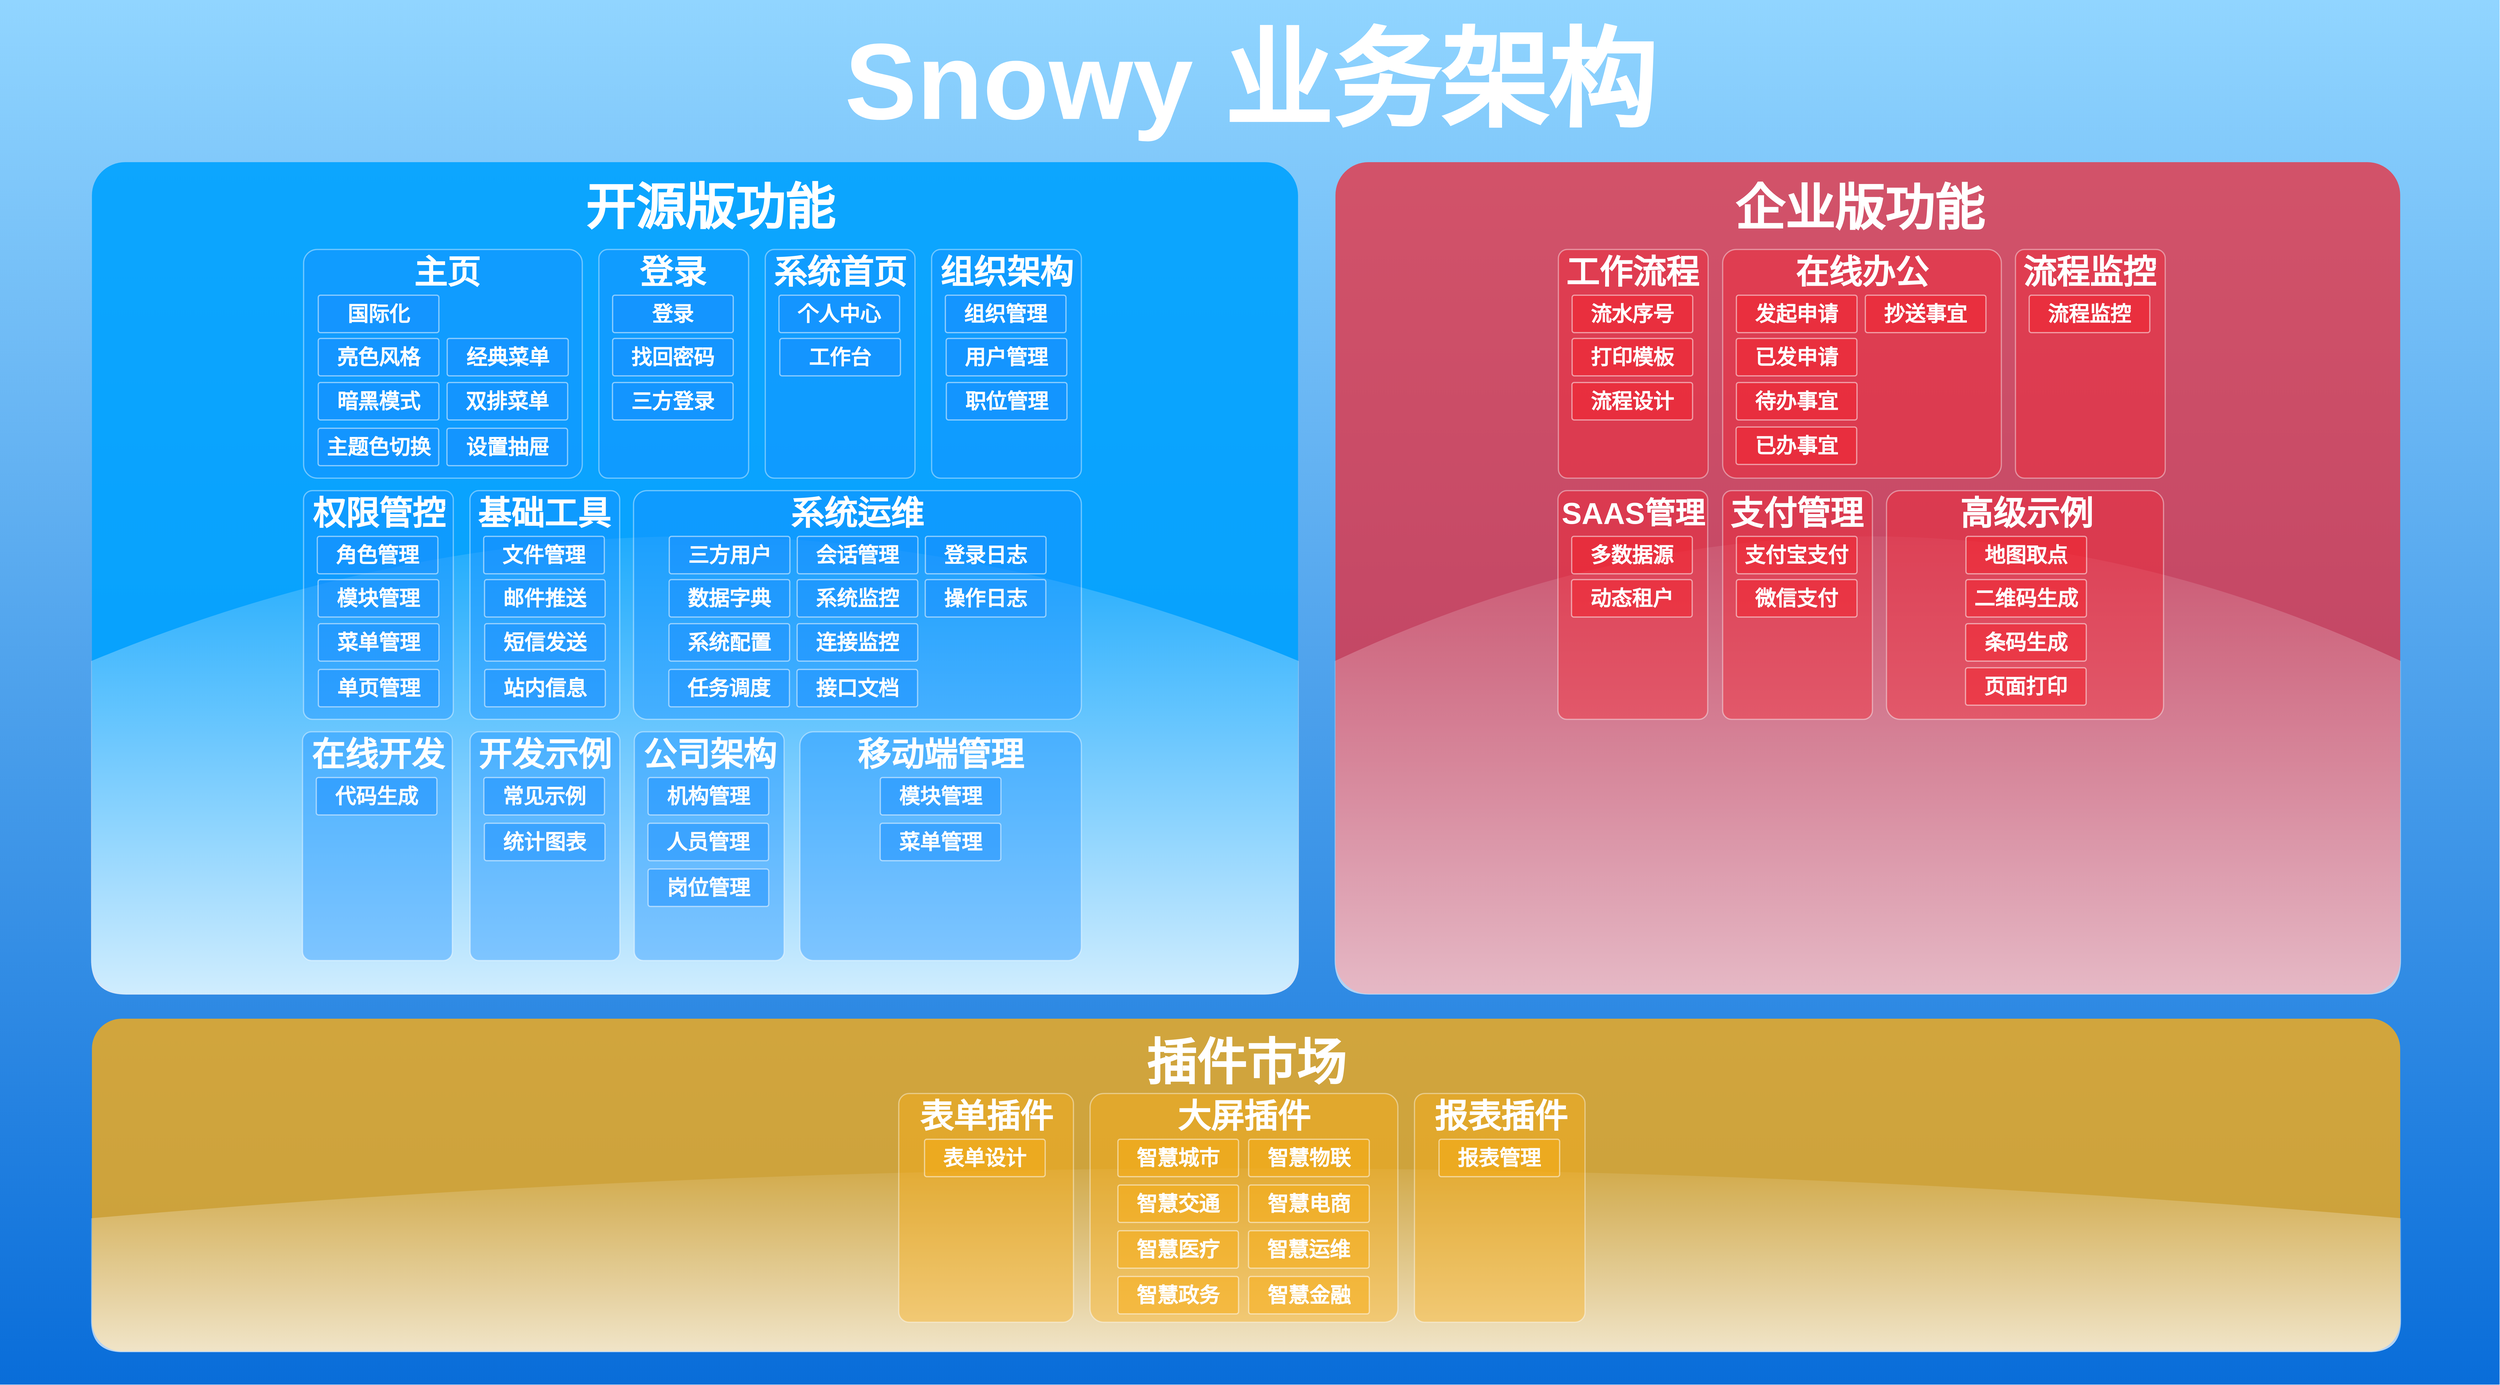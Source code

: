 <mxfile version="20.8.16" type="device"><diagram name="第 1 页" id="Kx8VIuU5H8zVZk4iBe6g"><mxGraphModel dx="14454" dy="7827" grid="1" gridSize="10" guides="1" tooltips="1" connect="1" arrows="1" fold="1" page="1" pageScale="1" pageWidth="827" pageHeight="1169" background="none" math="0" shadow="0"><root><mxCell id="0"/><mxCell id="1" parent="0"/><mxCell id="4Srfthnc1ipONNGXLUVX-5" value="" style="rounded=0;whiteSpace=wrap;html=1;fontSize=70;fillColor=#91d5ff;gradientColor=#096dd9;strokeColor=none;gradientDirection=south;fillStyle=zigzag-line;aspect=fixed;" parent="1" vertex="1"><mxGeometry x="-721" y="10" width="6010" height="3330" as="geometry"/></mxCell><mxCell id="4Srfthnc1ipONNGXLUVX-8" value="" style="rounded=1;whiteSpace=wrap;html=1;fillStyle=auto;strokeColor=none;fontFamily=Helvetica;fontSize=70;fontColor=#FFFFFF;fillColor=#f5222d;gradientColor=none;gradientDirection=south;strokeWidth=3;glass=1;shadow=0;opacity=70;arcSize=158;imageAspect=1;absoluteArcSize=1;flipV=1;flipH=0;" parent="1" vertex="1"><mxGeometry x="2490" y="400" width="2560" height="2000" as="geometry"/></mxCell><mxCell id="4Srfthnc1ipONNGXLUVX-9" value="" style="rounded=1;whiteSpace=wrap;html=1;fillStyle=auto;strokeColor=none;fontFamily=Helvetica;fontSize=70;fontColor=#FFFFFF;fillColor=#faad14;gradientColor=none;gradientDirection=south;strokeWidth=3;glass=1;shadow=0;opacity=80;arcSize=9;connectable=1;flipV=1;" parent="1" vertex="1"><mxGeometry x="-500" y="2460" width="5550" height="800" as="geometry"/></mxCell><mxCell id="4Srfthnc1ipONNGXLUVX-13" value="" style="rounded=1;whiteSpace=wrap;html=1;fillStyle=solid;strokeColor=none;fontFamily=Helvetica;fontSize=70;fontColor=#ffffff;fillColor=#00A2FF;gradientDirection=south;strokeWidth=3;glass=1;shadow=0;arcSize=4;opacity=90;flipV=1;" parent="1" vertex="1"><mxGeometry x="-500" y="400" width="2900" height="2000" as="geometry"/></mxCell><mxCell id="4Srfthnc1ipONNGXLUVX-2" value="&lt;font size=&quot;1&quot; color=&quot;#ffffff&quot; face=&quot;Times New Roman&quot; style=&quot;&quot;&gt;&lt;b style=&quot;font-size: 120px;&quot;&gt;开源版功能&lt;/b&gt;&lt;/font&gt;" style="text;html=1;strokeColor=none;fillColor=none;align=center;verticalAlign=middle;whiteSpace=wrap;rounded=0;" parent="1" vertex="1"><mxGeometry x="606.25" y="470" width="760" height="80" as="geometry"/></mxCell><mxCell id="4Srfthnc1ipONNGXLUVX-3" value="&lt;font style=&quot;font-size: 120px;&quot;&gt;企业版功能&lt;/font&gt;" style="text;html=1;strokeColor=none;fillColor=none;align=center;verticalAlign=middle;whiteSpace=wrap;rounded=0;fontStyle=1;fontColor=#FFFFFF;" parent="1" vertex="1"><mxGeometry x="3440" y="470" width="620" height="80" as="geometry"/></mxCell><mxCell id="4Srfthnc1ipONNGXLUVX-4" value="&lt;font color=&quot;#ffffff&quot; style=&quot;font-size: 120px;&quot;&gt;插件市场&lt;/font&gt;" style="text;html=1;strokeColor=none;fillColor=none;align=center;verticalAlign=middle;whiteSpace=wrap;rounded=0;fontStyle=1" parent="1" vertex="1"><mxGeometry x="2022.5" y="2500" width="505" height="130" as="geometry"/></mxCell><mxCell id="4Srfthnc1ipONNGXLUVX-15" value="&lt;font style=&quot;&quot;&gt;&lt;b style=&quot;&quot;&gt;&lt;font style=&quot;&quot;&gt;&lt;font color=&quot;#ffffff&quot; style=&quot;font-size: 260px;&quot;&gt;Snowy 业务架构&lt;/font&gt;&lt;/font&gt;&lt;/b&gt;&lt;/font&gt;" style="text;html=1;strokeColor=none;fillColor=none;align=center;verticalAlign=middle;whiteSpace=wrap;rounded=0;perimeterSpacing=1;strokeWidth=5;fillStyle=zigzag-line;gradientColor=none;gradientDirection=north;" parent="1" vertex="1"><mxGeometry x="1218.12" y="60" width="2134" height="290" as="geometry"/></mxCell><mxCell id="4Srfthnc1ipONNGXLUVX-17" style="edgeStyle=orthogonalEdgeStyle;rounded=0;orthogonalLoop=1;jettySize=auto;html=1;exitX=0.5;exitY=1;exitDx=0;exitDy=0;fontFamily=Helvetica;fontSize=180;fontColor=#FFFFFF;" parent="1" source="4Srfthnc1ipONNGXLUVX-2" target="4Srfthnc1ipONNGXLUVX-2" edge="1"><mxGeometry relative="1" as="geometry"/></mxCell><mxCell id="4Srfthnc1ipONNGXLUVX-18" value="" style="rounded=1;whiteSpace=wrap;html=1;shadow=0;glass=0;labelBackgroundColor=none;sketch=0;fillStyle=auto;strokeWidth=3;fontFamily=Helvetica;fontSize=180;gradientDirection=north;fillColor=#1890ff;strokeColor=#FFFFFF;arcSize=6;opacity=40;" parent="1" vertex="1"><mxGeometry x="9" y="610" width="670" height="550" as="geometry"/></mxCell><mxCell id="4Srfthnc1ipONNGXLUVX-21" value="&lt;font size=&quot;1&quot; style=&quot;&quot;&gt;&lt;b style=&quot;font-size: 80px;&quot;&gt;主页&lt;/b&gt;&lt;/font&gt;" style="text;html=1;strokeColor=none;fillColor=none;align=center;verticalAlign=middle;whiteSpace=wrap;rounded=0;fontSize=60;fontFamily=Helvetica;fontColor=#FFFFFF;" parent="1" vertex="1"><mxGeometry x="254.75" y="620" width="197.5" height="90" as="geometry"/></mxCell><mxCell id="4Srfthnc1ipONNGXLUVX-28" value="" style="rounded=1;whiteSpace=wrap;html=1;shadow=0;glass=0;labelBackgroundColor=none;sketch=0;fillStyle=auto;strokeWidth=3;fontFamily=Helvetica;fontSize=180;gradientDirection=north;fillColor=#1890ff;strokeColor=#FFFFFF;arcSize=6;opacity=50;" parent="1" vertex="1"><mxGeometry x="43.87" y="1040" width="290" height="90" as="geometry"/></mxCell><mxCell id="4Srfthnc1ipONNGXLUVX-29" value="&lt;b&gt;&lt;font style=&quot;font-size: 50px;&quot;&gt;主题色切换&lt;/font&gt;&lt;/b&gt;" style="text;html=1;strokeColor=none;fillColor=none;align=center;verticalAlign=middle;whiteSpace=wrap;rounded=0;fontSize=30;fontFamily=Helvetica;fontColor=#FFFFFF;" parent="1" vertex="1"><mxGeometry x="55.12" y="1070" width="268.75" height="30" as="geometry"/></mxCell><mxCell id="4Srfthnc1ipONNGXLUVX-30" value="" style="rounded=1;whiteSpace=wrap;html=1;shadow=0;glass=0;labelBackgroundColor=none;sketch=0;fillStyle=auto;strokeWidth=3;fontFamily=Helvetica;fontSize=180;gradientDirection=north;fillColor=#1890ff;strokeColor=#FFFFFF;arcSize=6;opacity=50;" parent="1" vertex="1"><mxGeometry x="44.25" y="720" width="290" height="90" as="geometry"/></mxCell><mxCell id="4Srfthnc1ipONNGXLUVX-31" value="&lt;b&gt;&lt;font style=&quot;font-size: 50px;&quot;&gt;国际化&lt;/font&gt;&lt;/b&gt;" style="text;html=1;strokeColor=none;fillColor=none;align=center;verticalAlign=middle;whiteSpace=wrap;rounded=0;fontSize=30;fontFamily=Helvetica;fontColor=#FFFFFF;" parent="1" vertex="1"><mxGeometry x="54.5" y="750" width="268.75" height="30" as="geometry"/></mxCell><mxCell id="4Srfthnc1ipONNGXLUVX-33" value="" style="rounded=1;whiteSpace=wrap;html=1;shadow=0;glass=0;labelBackgroundColor=none;sketch=0;fillStyle=auto;strokeWidth=3;fontFamily=Helvetica;fontSize=180;gradientDirection=north;fillColor=#1890ff;strokeColor=#FFFFFF;arcSize=6;opacity=50;" parent="1" vertex="1"><mxGeometry x="44.25" y="824" width="290" height="90" as="geometry"/></mxCell><mxCell id="4Srfthnc1ipONNGXLUVX-34" value="&lt;b&gt;&lt;font style=&quot;font-size: 50px;&quot;&gt;亮色风格&lt;/font&gt;&lt;/b&gt;" style="text;html=1;strokeColor=none;fillColor=none;align=center;verticalAlign=middle;whiteSpace=wrap;rounded=0;fontSize=30;fontFamily=Helvetica;fontColor=#FFFFFF;" parent="1" vertex="1"><mxGeometry x="54.5" y="854" width="268.75" height="30" as="geometry"/></mxCell><mxCell id="4Srfthnc1ipONNGXLUVX-35" value="" style="rounded=1;whiteSpace=wrap;html=1;shadow=0;glass=0;labelBackgroundColor=none;sketch=0;fillStyle=auto;strokeWidth=3;fontFamily=Helvetica;fontSize=180;gradientDirection=north;fillColor=#1890ff;strokeColor=#FFFFFF;arcSize=6;opacity=50;" parent="1" vertex="1"><mxGeometry x="354.25" y="824" width="291" height="90" as="geometry"/></mxCell><mxCell id="4Srfthnc1ipONNGXLUVX-36" value="&lt;b style=&quot;border-color: var(--border-color);&quot;&gt;&lt;font style=&quot;border-color: var(--border-color); font-size: 50px;&quot;&gt;经典菜单&lt;/font&gt;&lt;/b&gt;" style="text;html=1;strokeColor=none;fillColor=none;align=center;verticalAlign=middle;whiteSpace=wrap;rounded=0;fontSize=30;fontFamily=Helvetica;fontColor=#FFFFFF;" parent="1" vertex="1"><mxGeometry x="364.5" y="854" width="269.75" height="29" as="geometry"/></mxCell><mxCell id="4Srfthnc1ipONNGXLUVX-41" value="&lt;b&gt;&lt;font style=&quot;font-size: 50px;&quot;&gt;亮色风格&lt;/font&gt;&lt;/b&gt;" style="text;html=1;strokeColor=none;fillColor=none;align=center;verticalAlign=middle;whiteSpace=wrap;rounded=0;fontSize=30;fontFamily=Helvetica;fontColor=#FFFFFF;" parent="1" vertex="1"><mxGeometry x="54.5" y="854" width="268.75" height="30" as="geometry"/></mxCell><mxCell id="4Srfthnc1ipONNGXLUVX-42" value="" style="rounded=1;whiteSpace=wrap;html=1;shadow=0;glass=0;labelBackgroundColor=none;sketch=0;fillStyle=auto;strokeWidth=3;fontFamily=Helvetica;fontSize=180;gradientDirection=north;fillColor=#1890ff;strokeColor=#FFFFFF;arcSize=6;opacity=50;" parent="1" vertex="1"><mxGeometry x="44.25" y="930" width="290" height="90" as="geometry"/></mxCell><mxCell id="4Srfthnc1ipONNGXLUVX-43" value="&lt;b style=&quot;border-color: var(--border-color);&quot;&gt;&lt;font style=&quot;border-color: var(--border-color); font-size: 50px;&quot;&gt;暗黑模式&lt;/font&gt;&lt;/b&gt;" style="text;html=1;strokeColor=none;fillColor=none;align=center;verticalAlign=middle;whiteSpace=wrap;rounded=0;fontSize=30;fontFamily=Helvetica;fontColor=#FFFFFF;" parent="1" vertex="1"><mxGeometry x="54.5" y="960" width="268.75" height="30" as="geometry"/></mxCell><mxCell id="4Srfthnc1ipONNGXLUVX-44" value="" style="rounded=1;whiteSpace=wrap;html=1;shadow=0;glass=0;labelBackgroundColor=none;sketch=0;fillStyle=auto;strokeWidth=3;fontFamily=Helvetica;fontSize=180;gradientDirection=north;fillColor=#1890ff;strokeColor=#FFFFFF;arcSize=6;opacity=50;" parent="1" vertex="1"><mxGeometry x="354" y="930" width="290" height="90" as="geometry"/></mxCell><mxCell id="4Srfthnc1ipONNGXLUVX-45" value="&lt;b&gt;&lt;font style=&quot;font-size: 50px;&quot;&gt;双排菜单&lt;/font&gt;&lt;/b&gt;" style="text;html=1;strokeColor=none;fillColor=none;align=center;verticalAlign=middle;whiteSpace=wrap;rounded=0;fontSize=30;fontFamily=Helvetica;fontColor=#FFFFFF;" parent="1" vertex="1"><mxGeometry x="364.25" y="960" width="268.75" height="30" as="geometry"/></mxCell><mxCell id="4Srfthnc1ipONNGXLUVX-47" value="" style="rounded=1;whiteSpace=wrap;html=1;shadow=0;glass=0;labelBackgroundColor=none;sketch=0;fillStyle=auto;strokeWidth=3;fontFamily=Helvetica;fontSize=180;gradientDirection=north;fillColor=#1890ff;strokeColor=#FFFFFF;arcSize=6;opacity=50;" parent="1" vertex="1"><mxGeometry x="353.62" y="1040" width="290" height="90" as="geometry"/></mxCell><mxCell id="4Srfthnc1ipONNGXLUVX-48" value="&lt;b&gt;&lt;font style=&quot;font-size: 50px;&quot;&gt;设置抽屉&lt;/font&gt;&lt;/b&gt;" style="text;html=1;strokeColor=none;fillColor=none;align=center;verticalAlign=middle;whiteSpace=wrap;rounded=0;fontSize=30;fontFamily=Helvetica;fontColor=#FFFFFF;" parent="1" vertex="1"><mxGeometry x="364.87" y="1070" width="268.75" height="30" as="geometry"/></mxCell><mxCell id="4Srfthnc1ipONNGXLUVX-50" value="" style="rounded=1;whiteSpace=wrap;html=1;shadow=0;glass=0;labelBackgroundColor=none;sketch=0;fillStyle=auto;strokeWidth=3;fontFamily=Helvetica;fontSize=180;gradientDirection=north;fillColor=#1890ff;strokeColor=#FFFFFF;arcSize=6;opacity=40;" parent="1" vertex="1"><mxGeometry x="719" y="610" width="360" height="550" as="geometry"/></mxCell><mxCell id="4Srfthnc1ipONNGXLUVX-51" value="&lt;b&gt;&lt;font style=&quot;font-size: 80px;&quot;&gt;登录&lt;/font&gt;&lt;/b&gt;" style="text;html=1;strokeColor=none;fillColor=none;align=center;verticalAlign=middle;whiteSpace=wrap;rounded=0;fontSize=60;fontFamily=Helvetica;fontColor=#FFFFFF;" parent="1" vertex="1"><mxGeometry x="798.25" y="620" width="197.5" height="90" as="geometry"/></mxCell><mxCell id="4Srfthnc1ipONNGXLUVX-52" value="" style="rounded=1;whiteSpace=wrap;html=1;shadow=0;glass=0;labelBackgroundColor=none;sketch=0;fillStyle=auto;strokeWidth=3;fontFamily=Helvetica;fontSize=180;gradientDirection=north;fillColor=#1890ff;strokeColor=#FFFFFF;arcSize=6;opacity=50;" parent="1" vertex="1"><mxGeometry x="752" y="720" width="290" height="90" as="geometry"/></mxCell><mxCell id="4Srfthnc1ipONNGXLUVX-53" value="&lt;b&gt;&lt;font style=&quot;font-size: 50px;&quot;&gt;登录&lt;/font&gt;&lt;/b&gt;" style="text;html=1;strokeColor=none;fillColor=none;align=center;verticalAlign=middle;whiteSpace=wrap;rounded=0;fontSize=30;fontFamily=Helvetica;fontColor=#FFFFFF;" parent="1" vertex="1"><mxGeometry x="762.25" y="750" width="268.75" height="30" as="geometry"/></mxCell><mxCell id="4Srfthnc1ipONNGXLUVX-54" value="" style="rounded=1;whiteSpace=wrap;html=1;shadow=0;glass=0;labelBackgroundColor=none;sketch=0;fillStyle=auto;strokeWidth=3;fontFamily=Helvetica;fontSize=180;gradientDirection=north;fillColor=#1890ff;strokeColor=#FFFFFF;arcSize=6;opacity=50;" parent="1" vertex="1"><mxGeometry x="752" y="824" width="290" height="90" as="geometry"/></mxCell><mxCell id="4Srfthnc1ipONNGXLUVX-55" value="&lt;b&gt;&lt;font style=&quot;font-size: 50px;&quot;&gt;找回密码&lt;/font&gt;&lt;/b&gt;" style="text;html=1;strokeColor=none;fillColor=none;align=center;verticalAlign=middle;whiteSpace=wrap;rounded=0;fontSize=30;fontFamily=Helvetica;fontColor=#FFFFFF;" parent="1" vertex="1"><mxGeometry x="762.25" y="854" width="268.75" height="30" as="geometry"/></mxCell><mxCell id="4Srfthnc1ipONNGXLUVX-57" value="" style="rounded=1;whiteSpace=wrap;html=1;shadow=0;glass=0;labelBackgroundColor=none;sketch=0;fillStyle=auto;strokeWidth=3;fontFamily=Helvetica;fontSize=180;gradientDirection=north;fillColor=#1890ff;strokeColor=#FFFFFF;arcSize=6;opacity=50;" parent="1" vertex="1"><mxGeometry x="751.62" y="930" width="290" height="90" as="geometry"/></mxCell><mxCell id="4Srfthnc1ipONNGXLUVX-58" value="&lt;b&gt;&lt;font style=&quot;font-size: 50px;&quot;&gt;三方登录&lt;/font&gt;&lt;/b&gt;" style="text;html=1;strokeColor=none;fillColor=none;align=center;verticalAlign=middle;whiteSpace=wrap;rounded=0;fontSize=30;fontFamily=Helvetica;fontColor=#FFFFFF;" parent="1" vertex="1"><mxGeometry x="761.87" y="960" width="268.75" height="30" as="geometry"/></mxCell><mxCell id="4Srfthnc1ipONNGXLUVX-59" value="" style="rounded=1;whiteSpace=wrap;html=1;shadow=0;glass=0;labelBackgroundColor=none;sketch=0;fillStyle=auto;strokeWidth=3;fontFamily=Helvetica;fontSize=180;gradientDirection=north;fillColor=#1890ff;strokeColor=#FFFFFF;arcSize=6;opacity=40;" parent="1" vertex="1"><mxGeometry x="1119" y="610" width="360" height="550" as="geometry"/></mxCell><mxCell id="4Srfthnc1ipONNGXLUVX-60" value="&lt;b&gt;&lt;font style=&quot;font-size: 80px;&quot;&gt;系统首页&lt;/font&gt;&lt;/b&gt;" style="text;html=1;strokeColor=none;fillColor=none;align=center;verticalAlign=middle;whiteSpace=wrap;rounded=0;fontSize=60;fontFamily=Helvetica;fontColor=#FFFFFF;" parent="1" vertex="1"><mxGeometry x="1134" y="620" width="330" height="90" as="geometry"/></mxCell><mxCell id="4Srfthnc1ipONNGXLUVX-61" value="" style="rounded=1;whiteSpace=wrap;html=1;shadow=0;glass=0;labelBackgroundColor=none;sketch=0;fillStyle=auto;strokeWidth=3;fontFamily=Helvetica;fontSize=180;gradientDirection=north;fillColor=#1890ff;strokeColor=#FFFFFF;arcSize=6;opacity=50;" parent="1" vertex="1"><mxGeometry x="1152" y="720" width="290" height="90" as="geometry"/></mxCell><mxCell id="4Srfthnc1ipONNGXLUVX-62" value="&lt;b&gt;&lt;font style=&quot;font-size: 50px;&quot;&gt;个人中心&lt;/font&gt;&lt;/b&gt;" style="text;html=1;strokeColor=none;fillColor=none;align=center;verticalAlign=middle;whiteSpace=wrap;rounded=0;fontSize=30;fontFamily=Helvetica;fontColor=#FFFFFF;" parent="1" vertex="1"><mxGeometry x="1162.25" y="750" width="268.75" height="30" as="geometry"/></mxCell><mxCell id="4Srfthnc1ipONNGXLUVX-63" value="" style="rounded=1;whiteSpace=wrap;html=1;shadow=0;glass=0;labelBackgroundColor=none;sketch=0;fillStyle=auto;strokeWidth=3;fontFamily=Helvetica;fontSize=180;gradientDirection=north;fillColor=#1890ff;strokeColor=#FFFFFF;arcSize=6;opacity=50;" parent="1" vertex="1"><mxGeometry x="1154" y="824" width="290" height="90" as="geometry"/></mxCell><mxCell id="4Srfthnc1ipONNGXLUVX-64" value="&lt;b&gt;&lt;font style=&quot;font-size: 50px;&quot;&gt;工作台&lt;/font&gt;&lt;/b&gt;" style="text;html=1;strokeColor=none;fillColor=none;align=center;verticalAlign=middle;whiteSpace=wrap;rounded=0;fontSize=30;fontFamily=Helvetica;fontColor=#FFFFFF;" parent="1" vertex="1"><mxGeometry x="1164.25" y="854" width="268.75" height="30" as="geometry"/></mxCell><mxCell id="4Srfthnc1ipONNGXLUVX-65" value="" style="rounded=1;whiteSpace=wrap;html=1;shadow=0;glass=0;labelBackgroundColor=none;sketch=0;fillStyle=auto;strokeWidth=3;fontFamily=Helvetica;fontSize=180;gradientDirection=north;fillColor=#1890ff;strokeColor=#FFFFFF;arcSize=6;opacity=40;" parent="1" vertex="1"><mxGeometry x="1519" y="610" width="360" height="550" as="geometry"/></mxCell><mxCell id="4Srfthnc1ipONNGXLUVX-66" value="&lt;b&gt;&lt;font style=&quot;font-size: 80px;&quot;&gt;组织架构&lt;/font&gt;&lt;/b&gt;" style="text;html=1;strokeColor=none;fillColor=none;align=center;verticalAlign=middle;whiteSpace=wrap;rounded=0;fontSize=60;fontFamily=Helvetica;fontColor=#FFFFFF;" parent="1" vertex="1"><mxGeometry x="1536.68" y="620" width="325.38" height="90" as="geometry"/></mxCell><mxCell id="4Srfthnc1ipONNGXLUVX-67" value="" style="rounded=1;whiteSpace=wrap;html=1;shadow=0;glass=0;labelBackgroundColor=none;sketch=0;fillStyle=auto;strokeWidth=3;fontFamily=Helvetica;fontSize=180;gradientDirection=north;fillColor=#1890ff;strokeColor=#FFFFFF;arcSize=6;opacity=50;" parent="1" vertex="1"><mxGeometry x="1552" y="720" width="290" height="90" as="geometry"/></mxCell><mxCell id="4Srfthnc1ipONNGXLUVX-68" value="&lt;b&gt;&lt;font style=&quot;font-size: 50px;&quot;&gt;组织管理&lt;/font&gt;&lt;/b&gt;" style="text;html=1;strokeColor=none;fillColor=none;align=center;verticalAlign=middle;whiteSpace=wrap;rounded=0;fontSize=30;fontFamily=Helvetica;fontColor=#FFFFFF;" parent="1" vertex="1"><mxGeometry x="1562.25" y="750" width="268.75" height="30" as="geometry"/></mxCell><mxCell id="4Srfthnc1ipONNGXLUVX-69" value="" style="rounded=1;whiteSpace=wrap;html=1;shadow=0;glass=0;labelBackgroundColor=none;sketch=0;fillStyle=auto;strokeWidth=3;fontFamily=Helvetica;fontSize=180;gradientDirection=north;fillColor=#1890ff;strokeColor=#FFFFFF;arcSize=6;opacity=50;" parent="1" vertex="1"><mxGeometry x="1554" y="824" width="290" height="90" as="geometry"/></mxCell><mxCell id="4Srfthnc1ipONNGXLUVX-70" value="&lt;b&gt;&lt;font style=&quot;font-size: 50px;&quot;&gt;用户管理&lt;/font&gt;&lt;/b&gt;" style="text;html=1;strokeColor=none;fillColor=none;align=center;verticalAlign=middle;whiteSpace=wrap;rounded=0;fontSize=30;fontFamily=Helvetica;fontColor=#FFFFFF;" parent="1" vertex="1"><mxGeometry x="1564.25" y="854" width="268.75" height="30" as="geometry"/></mxCell><mxCell id="4Srfthnc1ipONNGXLUVX-71" value="" style="rounded=1;whiteSpace=wrap;html=1;shadow=0;glass=0;labelBackgroundColor=none;sketch=0;fillStyle=auto;strokeWidth=3;fontFamily=Helvetica;fontSize=180;gradientDirection=north;fillColor=#1890ff;strokeColor=#FFFFFF;arcSize=6;opacity=50;" parent="1" vertex="1"><mxGeometry x="1554.37" y="930" width="290" height="90" as="geometry"/></mxCell><mxCell id="4Srfthnc1ipONNGXLUVX-72" value="&lt;b&gt;&lt;font style=&quot;font-size: 50px;&quot;&gt;职位管理&lt;/font&gt;&lt;/b&gt;" style="text;html=1;strokeColor=none;fillColor=none;align=center;verticalAlign=middle;whiteSpace=wrap;rounded=0;fontSize=30;fontFamily=Helvetica;fontColor=#FFFFFF;" parent="1" vertex="1"><mxGeometry x="1564.62" y="960" width="268.75" height="30" as="geometry"/></mxCell><mxCell id="4Srfthnc1ipONNGXLUVX-78" value="" style="rounded=1;whiteSpace=wrap;html=1;shadow=0;glass=0;labelBackgroundColor=none;sketch=0;fillStyle=auto;strokeWidth=3;fontFamily=Helvetica;fontSize=180;gradientDirection=north;fillColor=#1890ff;strokeColor=#FFFFFF;arcSize=6;opacity=40;" parent="1" vertex="1"><mxGeometry x="8.87" y="1190" width="360" height="550" as="geometry"/></mxCell><mxCell id="4Srfthnc1ipONNGXLUVX-79" value="&lt;b&gt;&lt;font style=&quot;font-size: 80px;&quot;&gt;权限管控&lt;/font&gt;&lt;/b&gt;" style="text;html=1;strokeColor=none;fillColor=none;align=center;verticalAlign=middle;whiteSpace=wrap;rounded=0;fontSize=60;fontFamily=Helvetica;fontColor=#FFFFFF;" parent="1" vertex="1"><mxGeometry x="24.5" y="1200" width="330" height="90" as="geometry"/></mxCell><mxCell id="4Srfthnc1ipONNGXLUVX-80" value="" style="rounded=1;whiteSpace=wrap;html=1;shadow=0;glass=0;labelBackgroundColor=none;sketch=0;fillStyle=auto;strokeWidth=3;fontFamily=Helvetica;fontSize=180;gradientDirection=north;fillColor=#1890ff;strokeColor=#FFFFFF;arcSize=6;opacity=50;" parent="1" vertex="1"><mxGeometry x="41.87" y="1300" width="290" height="90" as="geometry"/></mxCell><mxCell id="4Srfthnc1ipONNGXLUVX-81" value="&lt;b&gt;&lt;font style=&quot;font-size: 50px;&quot;&gt;角色管理&lt;/font&gt;&lt;/b&gt;" style="text;html=1;strokeColor=none;fillColor=none;align=center;verticalAlign=middle;whiteSpace=wrap;rounded=0;fontSize=30;fontFamily=Helvetica;fontColor=#FFFFFF;" parent="1" vertex="1"><mxGeometry x="52.12" y="1330" width="268.75" height="30" as="geometry"/></mxCell><mxCell id="4Srfthnc1ipONNGXLUVX-82" value="" style="rounded=1;whiteSpace=wrap;html=1;shadow=0;glass=0;labelBackgroundColor=none;sketch=0;fillStyle=auto;strokeWidth=3;fontFamily=Helvetica;fontSize=180;gradientDirection=north;fillColor=#1890ff;strokeColor=#FFFFFF;arcSize=6;opacity=50;" parent="1" vertex="1"><mxGeometry x="43.87" y="1404" width="290" height="90" as="geometry"/></mxCell><mxCell id="4Srfthnc1ipONNGXLUVX-83" value="&lt;b&gt;&lt;font style=&quot;font-size: 50px;&quot;&gt;模块管理&lt;/font&gt;&lt;/b&gt;" style="text;html=1;strokeColor=none;fillColor=none;align=center;verticalAlign=middle;whiteSpace=wrap;rounded=0;fontSize=30;fontFamily=Helvetica;fontColor=#FFFFFF;" parent="1" vertex="1"><mxGeometry x="54.12" y="1434" width="268.75" height="30" as="geometry"/></mxCell><mxCell id="4Srfthnc1ipONNGXLUVX-84" value="" style="rounded=1;whiteSpace=wrap;html=1;shadow=0;glass=0;labelBackgroundColor=none;sketch=0;fillStyle=auto;strokeWidth=3;fontFamily=Helvetica;fontSize=180;gradientDirection=north;fillColor=#1890ff;strokeColor=#FFFFFF;arcSize=6;opacity=50;" parent="1" vertex="1"><mxGeometry x="44.5" y="1510" width="290" height="90" as="geometry"/></mxCell><mxCell id="4Srfthnc1ipONNGXLUVX-85" value="&lt;b&gt;&lt;font style=&quot;font-size: 50px;&quot;&gt;菜单管理&lt;/font&gt;&lt;/b&gt;" style="text;html=1;strokeColor=none;fillColor=none;align=center;verticalAlign=middle;whiteSpace=wrap;rounded=0;fontSize=30;fontFamily=Helvetica;fontColor=#FFFFFF;" parent="1" vertex="1"><mxGeometry x="54.75" y="1540" width="268.75" height="30" as="geometry"/></mxCell><mxCell id="4Srfthnc1ipONNGXLUVX-86" value="" style="rounded=1;whiteSpace=wrap;html=1;shadow=0;glass=0;labelBackgroundColor=none;sketch=0;fillStyle=auto;strokeWidth=3;fontFamily=Helvetica;fontSize=180;gradientDirection=north;fillColor=#1890ff;strokeColor=#FFFFFF;arcSize=6;opacity=50;" parent="1" vertex="1"><mxGeometry x="44.5" y="1620" width="290" height="90" as="geometry"/></mxCell><mxCell id="4Srfthnc1ipONNGXLUVX-87" value="&lt;b&gt;&lt;font style=&quot;font-size: 50px;&quot;&gt;单页管理&lt;/font&gt;&lt;/b&gt;" style="text;html=1;strokeColor=none;fillColor=none;align=center;verticalAlign=middle;whiteSpace=wrap;rounded=0;fontSize=30;fontFamily=Helvetica;fontColor=#FFFFFF;" parent="1" vertex="1"><mxGeometry x="54.75" y="1650" width="268.75" height="30" as="geometry"/></mxCell><mxCell id="4Srfthnc1ipONNGXLUVX-88" value="" style="rounded=1;whiteSpace=wrap;html=1;shadow=0;glass=0;labelBackgroundColor=none;sketch=0;fillStyle=auto;strokeWidth=3;fontFamily=Helvetica;fontSize=180;gradientDirection=north;fillColor=#1890ff;strokeColor=#FFFFFF;arcSize=6;opacity=40;" parent="1" vertex="1"><mxGeometry x="409" y="1190" width="360" height="550" as="geometry"/></mxCell><mxCell id="4Srfthnc1ipONNGXLUVX-89" value="&lt;b&gt;&lt;font style=&quot;font-size: 80px;&quot;&gt;基础工具&lt;/font&gt;&lt;/b&gt;" style="text;html=1;strokeColor=none;fillColor=none;align=center;verticalAlign=middle;whiteSpace=wrap;rounded=0;fontSize=60;fontFamily=Helvetica;fontColor=#FFFFFF;" parent="1" vertex="1"><mxGeometry x="424.68" y="1200" width="325.38" height="90" as="geometry"/></mxCell><mxCell id="4Srfthnc1ipONNGXLUVX-90" value="" style="rounded=1;whiteSpace=wrap;html=1;shadow=0;glass=0;labelBackgroundColor=none;sketch=0;fillStyle=auto;strokeWidth=3;fontFamily=Helvetica;fontSize=180;gradientDirection=north;fillColor=#1890ff;strokeColor=#FFFFFF;arcSize=6;opacity=50;" parent="1" vertex="1"><mxGeometry x="442" y="1300" width="290" height="90" as="geometry"/></mxCell><mxCell id="4Srfthnc1ipONNGXLUVX-91" value="&lt;b&gt;&lt;font style=&quot;font-size: 50px;&quot;&gt;文件管理&lt;/font&gt;&lt;/b&gt;" style="text;html=1;strokeColor=none;fillColor=none;align=center;verticalAlign=middle;whiteSpace=wrap;rounded=0;fontSize=30;fontFamily=Helvetica;fontColor=#FFFFFF;" parent="1" vertex="1"><mxGeometry x="452.25" y="1330" width="268.75" height="30" as="geometry"/></mxCell><mxCell id="4Srfthnc1ipONNGXLUVX-92" value="" style="rounded=1;whiteSpace=wrap;html=1;shadow=0;glass=0;labelBackgroundColor=none;sketch=0;fillStyle=auto;strokeWidth=3;fontFamily=Helvetica;fontSize=180;gradientDirection=north;fillColor=#1890ff;strokeColor=#FFFFFF;arcSize=6;opacity=50;" parent="1" vertex="1"><mxGeometry x="444" y="1404" width="290" height="90" as="geometry"/></mxCell><mxCell id="4Srfthnc1ipONNGXLUVX-93" value="&lt;b&gt;&lt;font style=&quot;font-size: 50px;&quot;&gt;邮件推送&lt;/font&gt;&lt;/b&gt;" style="text;html=1;strokeColor=none;fillColor=none;align=center;verticalAlign=middle;whiteSpace=wrap;rounded=0;fontSize=30;fontFamily=Helvetica;fontColor=#FFFFFF;" parent="1" vertex="1"><mxGeometry x="454.25" y="1434" width="268.75" height="30" as="geometry"/></mxCell><mxCell id="4Srfthnc1ipONNGXLUVX-94" value="" style="rounded=1;whiteSpace=wrap;html=1;shadow=0;glass=0;labelBackgroundColor=none;sketch=0;fillStyle=auto;strokeWidth=3;fontFamily=Helvetica;fontSize=180;gradientDirection=north;fillColor=#1890ff;strokeColor=#FFFFFF;arcSize=6;opacity=50;" parent="1" vertex="1"><mxGeometry x="444.37" y="1510" width="290" height="90" as="geometry"/></mxCell><mxCell id="4Srfthnc1ipONNGXLUVX-95" value="&lt;b&gt;&lt;font style=&quot;font-size: 50px;&quot;&gt;短信发送&lt;/font&gt;&lt;/b&gt;" style="text;html=1;strokeColor=none;fillColor=none;align=center;verticalAlign=middle;whiteSpace=wrap;rounded=0;fontSize=30;fontFamily=Helvetica;fontColor=#FFFFFF;" parent="1" vertex="1"><mxGeometry x="454.62" y="1540" width="268.75" height="30" as="geometry"/></mxCell><mxCell id="4Srfthnc1ipONNGXLUVX-96" value="" style="rounded=1;whiteSpace=wrap;html=1;shadow=0;glass=0;labelBackgroundColor=none;sketch=0;fillStyle=auto;strokeWidth=3;fontFamily=Helvetica;fontSize=180;gradientDirection=north;fillColor=#1890ff;strokeColor=#FFFFFF;arcSize=6;opacity=50;" parent="1" vertex="1"><mxGeometry x="444.37" y="1620" width="290" height="90" as="geometry"/></mxCell><mxCell id="4Srfthnc1ipONNGXLUVX-97" value="&lt;b&gt;&lt;font style=&quot;font-size: 50px;&quot;&gt;站内信息&lt;/font&gt;&lt;/b&gt;" style="text;html=1;strokeColor=none;fillColor=none;align=center;verticalAlign=middle;whiteSpace=wrap;rounded=0;fontSize=30;fontFamily=Helvetica;fontColor=#FFFFFF;" parent="1" vertex="1"><mxGeometry x="454.62" y="1650" width="268.75" height="30" as="geometry"/></mxCell><mxCell id="4Srfthnc1ipONNGXLUVX-98" value="" style="rounded=1;whiteSpace=wrap;html=1;shadow=0;glass=0;labelBackgroundColor=none;sketch=0;fillStyle=auto;strokeWidth=3;fontFamily=Helvetica;fontSize=180;gradientDirection=north;fillColor=#1890ff;strokeColor=#FFFFFF;arcSize=6;opacity=40;" parent="1" vertex="1"><mxGeometry x="802.25" y="1190" width="1076.75" height="550" as="geometry"/></mxCell><mxCell id="4Srfthnc1ipONNGXLUVX-99" value="&lt;b&gt;&lt;font style=&quot;font-size: 80px;&quot;&gt;系统运维&lt;/font&gt;&lt;/b&gt;" style="text;html=1;strokeColor=none;fillColor=none;align=center;verticalAlign=middle;whiteSpace=wrap;rounded=0;fontSize=60;fontFamily=Helvetica;fontColor=#FFFFFF;" parent="1" vertex="1"><mxGeometry x="1178.01" y="1200" width="323.75" height="90" as="geometry"/></mxCell><mxCell id="4Srfthnc1ipONNGXLUVX-100" value="" style="rounded=1;whiteSpace=wrap;html=1;shadow=0;glass=0;labelBackgroundColor=none;sketch=0;fillStyle=auto;strokeWidth=3;fontFamily=Helvetica;fontSize=180;gradientDirection=north;fillColor=#1890ff;strokeColor=#FFFFFF;arcSize=6;opacity=50;" parent="1" vertex="1"><mxGeometry x="888.25" y="1300" width="290" height="90" as="geometry"/></mxCell><mxCell id="4Srfthnc1ipONNGXLUVX-101" value="&lt;b&gt;&lt;font style=&quot;font-size: 50px;&quot;&gt;三方用户&lt;/font&gt;&lt;/b&gt;" style="text;html=1;strokeColor=none;fillColor=none;align=center;verticalAlign=middle;whiteSpace=wrap;rounded=0;fontSize=30;fontFamily=Helvetica;fontColor=#FFFFFF;" parent="1" vertex="1"><mxGeometry x="898.5" y="1330" width="268.75" height="30" as="geometry"/></mxCell><mxCell id="4Srfthnc1ipONNGXLUVX-102" value="" style="rounded=1;whiteSpace=wrap;html=1;shadow=0;glass=0;labelBackgroundColor=none;sketch=0;fillStyle=auto;strokeWidth=3;fontFamily=Helvetica;fontSize=180;gradientDirection=north;fillColor=#1890ff;strokeColor=#FFFFFF;arcSize=6;opacity=50;" parent="1" vertex="1"><mxGeometry x="887.88" y="1404" width="290" height="90" as="geometry"/></mxCell><mxCell id="4Srfthnc1ipONNGXLUVX-103" value="&lt;b&gt;&lt;font style=&quot;font-size: 50px;&quot;&gt;数据字典&lt;/font&gt;&lt;/b&gt;" style="text;html=1;strokeColor=none;fillColor=none;align=center;verticalAlign=middle;whiteSpace=wrap;rounded=0;fontSize=30;fontFamily=Helvetica;fontColor=#FFFFFF;" parent="1" vertex="1"><mxGeometry x="898.13" y="1434" width="268.75" height="30" as="geometry"/></mxCell><mxCell id="4Srfthnc1ipONNGXLUVX-104" value="" style="rounded=1;whiteSpace=wrap;html=1;shadow=0;glass=0;labelBackgroundColor=none;sketch=0;fillStyle=auto;strokeWidth=3;fontFamily=Helvetica;fontSize=180;gradientDirection=north;fillColor=#1890ff;strokeColor=#FFFFFF;arcSize=6;opacity=50;" parent="1" vertex="1"><mxGeometry x="1196" y="1300" width="290" height="90" as="geometry"/></mxCell><mxCell id="4Srfthnc1ipONNGXLUVX-105" value="&lt;b&gt;&lt;font style=&quot;font-size: 50px;&quot;&gt;会话管理&lt;/font&gt;&lt;/b&gt;" style="text;html=1;strokeColor=none;fillColor=none;align=center;verticalAlign=middle;whiteSpace=wrap;rounded=0;fontSize=30;fontFamily=Helvetica;fontColor=#FFFFFF;" parent="1" vertex="1"><mxGeometry x="1206.25" y="1330" width="268.75" height="30" as="geometry"/></mxCell><mxCell id="4Srfthnc1ipONNGXLUVX-106" value="" style="rounded=1;whiteSpace=wrap;html=1;shadow=0;glass=0;labelBackgroundColor=none;sketch=0;fillStyle=auto;strokeWidth=3;fontFamily=Helvetica;fontSize=180;gradientDirection=north;fillColor=#1890ff;strokeColor=#FFFFFF;arcSize=6;opacity=50;" parent="1" vertex="1"><mxGeometry x="887.51" y="1510" width="290" height="90" as="geometry"/></mxCell><mxCell id="4Srfthnc1ipONNGXLUVX-107" value="&lt;b&gt;&lt;font style=&quot;font-size: 50px;&quot;&gt;系统配置&lt;/font&gt;&lt;/b&gt;" style="text;html=1;strokeColor=none;fillColor=none;align=center;verticalAlign=middle;whiteSpace=wrap;rounded=0;fontSize=30;fontFamily=Helvetica;fontColor=#FFFFFF;" parent="1" vertex="1"><mxGeometry x="897.76" y="1540" width="268.75" height="30" as="geometry"/></mxCell><mxCell id="4Srfthnc1ipONNGXLUVX-108" value="" style="rounded=1;whiteSpace=wrap;html=1;shadow=0;glass=0;labelBackgroundColor=none;sketch=0;fillStyle=auto;strokeWidth=3;fontFamily=Helvetica;fontSize=180;gradientDirection=north;fillColor=#1890ff;strokeColor=#FFFFFF;arcSize=6;opacity=50;" parent="1" vertex="1"><mxGeometry x="887.14" y="1620" width="290" height="90" as="geometry"/></mxCell><mxCell id="4Srfthnc1ipONNGXLUVX-109" value="&lt;b&gt;&lt;font style=&quot;font-size: 50px;&quot;&gt;任务调度&lt;/font&gt;&lt;/b&gt;" style="text;html=1;strokeColor=none;fillColor=none;align=center;verticalAlign=middle;whiteSpace=wrap;rounded=0;fontSize=30;fontFamily=Helvetica;fontColor=#FFFFFF;" parent="1" vertex="1"><mxGeometry x="897.39" y="1650" width="268.75" height="30" as="geometry"/></mxCell><mxCell id="4Srfthnc1ipONNGXLUVX-110" value="" style="rounded=1;whiteSpace=wrap;html=1;shadow=0;glass=0;labelBackgroundColor=none;sketch=0;fillStyle=auto;strokeWidth=3;fontFamily=Helvetica;fontSize=180;gradientDirection=north;fillColor=#1890ff;strokeColor=#FFFFFF;arcSize=6;opacity=50;" parent="1" vertex="1"><mxGeometry x="1195.63" y="1404" width="290" height="90" as="geometry"/></mxCell><mxCell id="4Srfthnc1ipONNGXLUVX-111" value="&lt;b&gt;&lt;font style=&quot;font-size: 50px;&quot;&gt;系统监控&lt;/font&gt;&lt;/b&gt;" style="text;html=1;strokeColor=none;fillColor=none;align=center;verticalAlign=middle;whiteSpace=wrap;rounded=0;fontSize=30;fontFamily=Helvetica;fontColor=#FFFFFF;" parent="1" vertex="1"><mxGeometry x="1205.88" y="1434" width="268.75" height="30" as="geometry"/></mxCell><mxCell id="4Srfthnc1ipONNGXLUVX-112" value="" style="rounded=1;whiteSpace=wrap;html=1;shadow=0;glass=0;labelBackgroundColor=none;sketch=0;fillStyle=auto;strokeWidth=3;fontFamily=Helvetica;fontSize=180;gradientDirection=north;fillColor=#1890ff;strokeColor=#FFFFFF;arcSize=6;opacity=50;" parent="1" vertex="1"><mxGeometry x="1195.63" y="1510" width="290" height="90" as="geometry"/></mxCell><mxCell id="4Srfthnc1ipONNGXLUVX-113" value="&lt;b&gt;&lt;font style=&quot;font-size: 50px;&quot;&gt;连接监控&lt;/font&gt;&lt;/b&gt;" style="text;html=1;strokeColor=none;fillColor=none;align=center;verticalAlign=middle;whiteSpace=wrap;rounded=0;fontSize=30;fontFamily=Helvetica;fontColor=#FFFFFF;" parent="1" vertex="1"><mxGeometry x="1205.88" y="1540" width="268.75" height="30" as="geometry"/></mxCell><mxCell id="4Srfthnc1ipONNGXLUVX-114" value="" style="rounded=1;whiteSpace=wrap;html=1;shadow=0;glass=0;labelBackgroundColor=none;sketch=0;fillStyle=auto;strokeWidth=3;fontFamily=Helvetica;fontSize=180;gradientDirection=north;fillColor=#1890ff;strokeColor=#FFFFFF;arcSize=6;opacity=50;" parent="1" vertex="1"><mxGeometry x="1195.26" y="1620" width="290" height="90" as="geometry"/></mxCell><mxCell id="4Srfthnc1ipONNGXLUVX-115" value="&lt;b&gt;&lt;font style=&quot;font-size: 50px;&quot;&gt;接口文档&lt;/font&gt;&lt;/b&gt;" style="text;html=1;strokeColor=none;fillColor=none;align=center;verticalAlign=middle;whiteSpace=wrap;rounded=0;fontSize=30;fontFamily=Helvetica;fontColor=#FFFFFF;" parent="1" vertex="1"><mxGeometry x="1205.51" y="1650" width="268.75" height="30" as="geometry"/></mxCell><mxCell id="4Srfthnc1ipONNGXLUVX-116" value="" style="rounded=1;whiteSpace=wrap;html=1;shadow=0;glass=0;labelBackgroundColor=none;sketch=0;fillStyle=auto;strokeWidth=3;fontFamily=Helvetica;fontSize=180;gradientDirection=north;fillColor=#1890ff;strokeColor=#FFFFFF;arcSize=6;opacity=50;" parent="1" vertex="1"><mxGeometry x="1504" y="1300" width="290" height="90" as="geometry"/></mxCell><mxCell id="4Srfthnc1ipONNGXLUVX-117" value="&lt;b&gt;&lt;font style=&quot;font-size: 50px;&quot;&gt;登录日志&lt;/font&gt;&lt;/b&gt;" style="text;html=1;strokeColor=none;fillColor=none;align=center;verticalAlign=middle;whiteSpace=wrap;rounded=0;fontSize=30;fontFamily=Helvetica;fontColor=#FFFFFF;" parent="1" vertex="1"><mxGeometry x="1514.25" y="1330" width="268.75" height="30" as="geometry"/></mxCell><mxCell id="4Srfthnc1ipONNGXLUVX-118" value="" style="rounded=1;whiteSpace=wrap;html=1;shadow=0;glass=0;labelBackgroundColor=none;sketch=0;fillStyle=auto;strokeWidth=3;fontFamily=Helvetica;fontSize=180;gradientDirection=north;fillColor=#1890ff;strokeColor=#FFFFFF;arcSize=6;opacity=50;" parent="1" vertex="1"><mxGeometry x="1503.63" y="1404" width="290" height="90" as="geometry"/></mxCell><mxCell id="4Srfthnc1ipONNGXLUVX-119" value="&lt;b&gt;&lt;font style=&quot;font-size: 50px;&quot;&gt;操作日志&lt;/font&gt;&lt;/b&gt;" style="text;html=1;strokeColor=none;fillColor=none;align=center;verticalAlign=middle;whiteSpace=wrap;rounded=0;fontSize=30;fontFamily=Helvetica;fontColor=#FFFFFF;" parent="1" vertex="1"><mxGeometry x="1513.88" y="1434" width="268.75" height="30" as="geometry"/></mxCell><mxCell id="4Srfthnc1ipONNGXLUVX-120" value="" style="rounded=1;whiteSpace=wrap;html=1;shadow=0;glass=0;labelBackgroundColor=none;sketch=0;fillStyle=auto;strokeWidth=3;fontFamily=Helvetica;fontSize=180;gradientDirection=north;fillColor=#1890ff;strokeColor=#FFFFFF;arcSize=6;opacity=40;" parent="1" vertex="1"><mxGeometry x="6.49" y="1770" width="360" height="550" as="geometry"/></mxCell><mxCell id="4Srfthnc1ipONNGXLUVX-121" value="&lt;b&gt;&lt;font style=&quot;font-size: 80px;&quot;&gt;在线开发&lt;/font&gt;&lt;/b&gt;" style="text;html=1;strokeColor=none;fillColor=none;align=center;verticalAlign=middle;whiteSpace=wrap;rounded=0;fontSize=60;fontFamily=Helvetica;fontColor=#FFFFFF;" parent="1" vertex="1"><mxGeometry x="23.49" y="1780" width="330" height="90" as="geometry"/></mxCell><mxCell id="4Srfthnc1ipONNGXLUVX-122" value="" style="rounded=1;whiteSpace=wrap;html=1;shadow=0;glass=0;labelBackgroundColor=none;sketch=0;fillStyle=auto;strokeWidth=3;fontFamily=Helvetica;fontSize=180;gradientDirection=north;fillColor=#1890ff;strokeColor=#FFFFFF;arcSize=6;opacity=50;" parent="1" vertex="1"><mxGeometry x="39.49" y="1880" width="290" height="90" as="geometry"/></mxCell><mxCell id="4Srfthnc1ipONNGXLUVX-123" value="&lt;b&gt;&lt;font style=&quot;font-size: 50px;&quot;&gt;代码生成&lt;/font&gt;&lt;/b&gt;" style="text;html=1;strokeColor=none;fillColor=none;align=center;verticalAlign=middle;whiteSpace=wrap;rounded=0;fontSize=30;fontFamily=Helvetica;fontColor=#FFFFFF;" parent="1" vertex="1"><mxGeometry x="49.74" y="1910" width="268.75" height="30" as="geometry"/></mxCell><mxCell id="4Srfthnc1ipONNGXLUVX-124" value="" style="rounded=1;whiteSpace=wrap;html=1;shadow=0;glass=0;labelBackgroundColor=none;sketch=0;fillStyle=auto;strokeWidth=3;fontFamily=Helvetica;fontSize=180;gradientDirection=north;fillColor=#1890ff;strokeColor=#FFFFFF;arcSize=6;opacity=40;" parent="1" vertex="1"><mxGeometry x="409.37" y="1770" width="360" height="550" as="geometry"/></mxCell><mxCell id="4Srfthnc1ipONNGXLUVX-125" value="&lt;b&gt;&lt;font style=&quot;font-size: 80px;&quot;&gt;开发示例&lt;/font&gt;&lt;/b&gt;" style="text;html=1;strokeColor=none;fillColor=none;align=center;verticalAlign=middle;whiteSpace=wrap;rounded=0;fontSize=60;fontFamily=Helvetica;fontColor=#FFFFFF;" parent="1" vertex="1"><mxGeometry x="423.99" y="1780" width="330" height="90" as="geometry"/></mxCell><mxCell id="4Srfthnc1ipONNGXLUVX-126" value="" style="rounded=1;whiteSpace=wrap;html=1;shadow=0;glass=0;labelBackgroundColor=none;sketch=0;fillStyle=auto;strokeWidth=3;fontFamily=Helvetica;fontSize=180;gradientDirection=north;fillColor=#1890ff;strokeColor=#FFFFFF;arcSize=6;opacity=50;" parent="1" vertex="1"><mxGeometry x="442.37" y="1880" width="290" height="90" as="geometry"/></mxCell><mxCell id="4Srfthnc1ipONNGXLUVX-127" value="&lt;b&gt;&lt;font style=&quot;font-size: 50px;&quot;&gt;常见示例&lt;/font&gt;&lt;/b&gt;" style="text;html=1;strokeColor=none;fillColor=none;align=center;verticalAlign=middle;whiteSpace=wrap;rounded=0;fontSize=30;fontFamily=Helvetica;fontColor=#FFFFFF;" parent="1" vertex="1"><mxGeometry x="452.62" y="1910" width="268.75" height="30" as="geometry"/></mxCell><mxCell id="4Srfthnc1ipONNGXLUVX-128" value="" style="rounded=1;whiteSpace=wrap;html=1;shadow=0;glass=0;labelBackgroundColor=none;sketch=0;fillStyle=auto;strokeWidth=3;fontFamily=Helvetica;fontSize=180;gradientDirection=north;fillColor=#1890ff;strokeColor=#FFFFFF;arcSize=6;opacity=50;" parent="1" vertex="1"><mxGeometry x="443.62" y="1990" width="290" height="90" as="geometry"/></mxCell><mxCell id="4Srfthnc1ipONNGXLUVX-129" value="&lt;b&gt;&lt;font style=&quot;font-size: 50px;&quot;&gt;统计图表&lt;/font&gt;&lt;/b&gt;" style="text;html=1;strokeColor=none;fillColor=none;align=center;verticalAlign=middle;whiteSpace=wrap;rounded=0;fontSize=30;fontFamily=Helvetica;fontColor=#FFFFFF;" parent="1" vertex="1"><mxGeometry x="453.87" y="2020" width="268.75" height="30" as="geometry"/></mxCell><mxCell id="4Srfthnc1ipONNGXLUVX-130" value="" style="rounded=1;whiteSpace=wrap;html=1;shadow=0;glass=0;labelBackgroundColor=none;sketch=0;fillStyle=auto;strokeWidth=3;fontFamily=Helvetica;fontSize=180;gradientDirection=north;fillColor=#1890ff;strokeColor=#FFFFFF;arcSize=6;opacity=40;" parent="1" vertex="1"><mxGeometry x="804.25" y="1770" width="360" height="550" as="geometry"/></mxCell><mxCell id="4Srfthnc1ipONNGXLUVX-131" value="&lt;b&gt;&lt;font style=&quot;font-size: 80px;&quot;&gt;公司架构&lt;/font&gt;&lt;/b&gt;" style="text;html=1;strokeColor=none;fillColor=none;align=center;verticalAlign=middle;whiteSpace=wrap;rounded=0;fontSize=60;fontFamily=Helvetica;fontColor=#FFFFFF;" parent="1" vertex="1"><mxGeometry x="821.25" y="1780" width="330" height="90" as="geometry"/></mxCell><mxCell id="4Srfthnc1ipONNGXLUVX-132" value="" style="rounded=1;whiteSpace=wrap;html=1;shadow=0;glass=0;labelBackgroundColor=none;sketch=0;fillStyle=auto;strokeWidth=3;fontFamily=Helvetica;fontSize=180;gradientDirection=north;fillColor=#1890ff;strokeColor=#FFFFFF;arcSize=6;opacity=50;" parent="1" vertex="1"><mxGeometry x="837.25" y="1880" width="290" height="90" as="geometry"/></mxCell><mxCell id="4Srfthnc1ipONNGXLUVX-133" value="&lt;b&gt;&lt;font style=&quot;font-size: 50px;&quot;&gt;机构管理&lt;/font&gt;&lt;/b&gt;" style="text;html=1;strokeColor=none;fillColor=none;align=center;verticalAlign=middle;whiteSpace=wrap;rounded=0;fontSize=30;fontFamily=Helvetica;fontColor=#FFFFFF;" parent="1" vertex="1"><mxGeometry x="847.5" y="1910" width="268.75" height="30" as="geometry"/></mxCell><mxCell id="4Srfthnc1ipONNGXLUVX-134" value="" style="rounded=1;whiteSpace=wrap;html=1;shadow=0;glass=0;labelBackgroundColor=none;sketch=0;fillStyle=auto;strokeWidth=3;fontFamily=Helvetica;fontSize=180;gradientDirection=north;fillColor=#1890ff;strokeColor=#FFFFFF;arcSize=6;opacity=50;" parent="1" vertex="1"><mxGeometry x="836.87" y="1990" width="290" height="90" as="geometry"/></mxCell><mxCell id="4Srfthnc1ipONNGXLUVX-135" value="&lt;b&gt;&lt;font style=&quot;font-size: 50px;&quot;&gt;人员管理&lt;/font&gt;&lt;/b&gt;" style="text;html=1;strokeColor=none;fillColor=none;align=center;verticalAlign=middle;whiteSpace=wrap;rounded=0;fontSize=30;fontFamily=Helvetica;fontColor=#FFFFFF;" parent="1" vertex="1"><mxGeometry x="847.12" y="2020" width="268.75" height="30" as="geometry"/></mxCell><mxCell id="4Srfthnc1ipONNGXLUVX-136" value="" style="rounded=1;whiteSpace=wrap;html=1;shadow=0;glass=0;labelBackgroundColor=none;sketch=0;fillStyle=auto;strokeWidth=3;fontFamily=Helvetica;fontSize=180;gradientDirection=north;fillColor=#1890ff;strokeColor=#FFFFFF;arcSize=6;opacity=50;" parent="1" vertex="1"><mxGeometry x="837.25" y="2100" width="290" height="90" as="geometry"/></mxCell><mxCell id="4Srfthnc1ipONNGXLUVX-137" value="&lt;b&gt;&lt;font style=&quot;font-size: 50px;&quot;&gt;岗位管理&lt;/font&gt;&lt;/b&gt;" style="text;html=1;strokeColor=none;fillColor=none;align=center;verticalAlign=middle;whiteSpace=wrap;rounded=0;fontSize=30;fontFamily=Helvetica;fontColor=#FFFFFF;" parent="1" vertex="1"><mxGeometry x="847.5" y="2130" width="268.75" height="30" as="geometry"/></mxCell><mxCell id="4Srfthnc1ipONNGXLUVX-138" value="" style="rounded=1;whiteSpace=wrap;html=1;shadow=0;glass=0;labelBackgroundColor=none;sketch=0;fillStyle=auto;strokeWidth=3;fontFamily=Helvetica;fontSize=180;gradientDirection=north;fillColor=#1890ff;strokeColor=#FFFFFF;arcSize=6;opacity=40;" parent="1" vertex="1"><mxGeometry x="1202.25" y="1770" width="676.75" height="550" as="geometry"/></mxCell><mxCell id="4Srfthnc1ipONNGXLUVX-139" value="&lt;b&gt;&lt;font style=&quot;font-size: 80px;&quot;&gt;移动端管理&lt;/font&gt;&lt;/b&gt;" style="text;html=1;strokeColor=none;fillColor=none;align=center;verticalAlign=middle;whiteSpace=wrap;rounded=0;fontSize=60;fontFamily=Helvetica;fontColor=#FFFFFF;" parent="1" vertex="1"><mxGeometry x="1338.94" y="1780" width="403.37" height="90" as="geometry"/></mxCell><mxCell id="4Srfthnc1ipONNGXLUVX-140" value="" style="rounded=1;whiteSpace=wrap;html=1;shadow=0;glass=0;labelBackgroundColor=none;sketch=0;fillStyle=auto;strokeWidth=3;fontFamily=Helvetica;fontSize=180;gradientDirection=north;fillColor=#1890ff;strokeColor=#FFFFFF;arcSize=6;opacity=50;" parent="1" vertex="1"><mxGeometry x="1395.63" y="1880" width="290" height="90" as="geometry"/></mxCell><mxCell id="4Srfthnc1ipONNGXLUVX-141" value="&lt;b&gt;&lt;font style=&quot;font-size: 50px;&quot;&gt;模块管理&lt;/font&gt;&lt;/b&gt;" style="text;html=1;strokeColor=none;fillColor=none;align=center;verticalAlign=middle;whiteSpace=wrap;rounded=0;fontSize=30;fontFamily=Helvetica;fontColor=#FFFFFF;" parent="1" vertex="1"><mxGeometry x="1405.88" y="1910" width="268.75" height="30" as="geometry"/></mxCell><mxCell id="4Srfthnc1ipONNGXLUVX-142" value="" style="rounded=1;whiteSpace=wrap;html=1;shadow=0;glass=0;labelBackgroundColor=none;sketch=0;fillStyle=auto;strokeWidth=3;fontFamily=Helvetica;fontSize=180;gradientDirection=north;fillColor=#1890ff;strokeColor=#FFFFFF;arcSize=6;opacity=50;" parent="1" vertex="1"><mxGeometry x="1395.26" y="1990" width="290" height="90" as="geometry"/></mxCell><mxCell id="4Srfthnc1ipONNGXLUVX-143" value="&lt;b&gt;&lt;font style=&quot;font-size: 50px;&quot;&gt;菜单管理&lt;/font&gt;&lt;/b&gt;" style="text;html=1;strokeColor=none;fillColor=none;align=center;verticalAlign=middle;whiteSpace=wrap;rounded=0;fontSize=30;fontFamily=Helvetica;fontColor=#FFFFFF;" parent="1" vertex="1"><mxGeometry x="1405.51" y="2020" width="268.75" height="30" as="geometry"/></mxCell><mxCell id="4Srfthnc1ipONNGXLUVX-144" value="" style="rounded=1;whiteSpace=wrap;html=1;shadow=0;glass=0;labelBackgroundColor=none;sketch=0;fillStyle=auto;strokeWidth=3;fontFamily=Helvetica;fontSize=180;gradientDirection=north;fillColor=#F5222D;strokeColor=#FFFFFF;arcSize=6;opacity=40;" parent="1" vertex="1"><mxGeometry x="3026" y="610" width="360" height="550" as="geometry"/></mxCell><mxCell id="4Srfthnc1ipONNGXLUVX-145" value="&lt;b&gt;&lt;font style=&quot;font-size: 80px;&quot;&gt;工作流程&lt;/font&gt;&lt;/b&gt;" style="text;html=1;strokeColor=none;fillColor=none;align=center;verticalAlign=middle;whiteSpace=wrap;rounded=0;fontSize=60;fontFamily=Helvetica;fontColor=#FFFFFF;" parent="1" vertex="1"><mxGeometry x="3039" y="620" width="330" height="90" as="geometry"/></mxCell><mxCell id="4Srfthnc1ipONNGXLUVX-146" value="" style="rounded=1;whiteSpace=wrap;html=1;shadow=0;glass=0;labelBackgroundColor=none;sketch=0;fillStyle=auto;strokeWidth=3;fontFamily=Helvetica;fontSize=180;gradientDirection=north;fillColor=#F5222D;strokeColor=#FFFFFF;arcSize=6;opacity=50;" parent="1" vertex="1"><mxGeometry x="3059" y="720" width="290" height="90" as="geometry"/></mxCell><mxCell id="4Srfthnc1ipONNGXLUVX-147" value="&lt;b&gt;&lt;font style=&quot;font-size: 50px;&quot;&gt;流水序号&lt;/font&gt;&lt;/b&gt;" style="text;html=1;strokeColor=none;fillColor=none;align=center;verticalAlign=middle;whiteSpace=wrap;rounded=0;fontSize=30;fontFamily=Helvetica;fontColor=#FFFFFF;" parent="1" vertex="1"><mxGeometry x="3069.25" y="750" width="268.75" height="30" as="geometry"/></mxCell><mxCell id="4Srfthnc1ipONNGXLUVX-148" value="" style="rounded=1;whiteSpace=wrap;html=1;shadow=0;glass=0;labelBackgroundColor=none;sketch=0;fillStyle=auto;strokeWidth=3;fontFamily=Helvetica;fontSize=180;gradientDirection=north;fillColor=#F5222D;strokeColor=#FFFFFF;arcSize=6;opacity=50;" parent="1" vertex="1"><mxGeometry x="3059" y="824" width="290" height="90" as="geometry"/></mxCell><mxCell id="4Srfthnc1ipONNGXLUVX-149" value="&lt;b&gt;&lt;font style=&quot;font-size: 50px;&quot;&gt;打印模板&lt;/font&gt;&lt;/b&gt;" style="text;html=1;strokeColor=none;fillColor=none;align=center;verticalAlign=middle;whiteSpace=wrap;rounded=0;fontSize=30;fontFamily=Helvetica;fontColor=#FFFFFF;" parent="1" vertex="1"><mxGeometry x="3069.25" y="854" width="268.75" height="30" as="geometry"/></mxCell><mxCell id="4Srfthnc1ipONNGXLUVX-150" value="" style="rounded=1;whiteSpace=wrap;html=1;shadow=0;glass=0;labelBackgroundColor=none;sketch=0;fillStyle=auto;strokeWidth=3;fontFamily=Helvetica;fontSize=180;gradientDirection=north;fillColor=#F5222D;strokeColor=#FFFFFF;arcSize=6;opacity=50;" parent="1" vertex="1"><mxGeometry x="3058.62" y="930" width="290" height="90" as="geometry"/></mxCell><mxCell id="4Srfthnc1ipONNGXLUVX-151" value="&lt;b&gt;&lt;font style=&quot;font-size: 50px;&quot;&gt;流程设计&lt;/font&gt;&lt;/b&gt;" style="text;html=1;strokeColor=none;fillColor=none;align=center;verticalAlign=middle;whiteSpace=wrap;rounded=0;fontSize=30;fontFamily=Helvetica;fontColor=#FFFFFF;" parent="1" vertex="1"><mxGeometry x="3068.87" y="960" width="268.75" height="30" as="geometry"/></mxCell><mxCell id="4Srfthnc1ipONNGXLUVX-152" value="" style="rounded=1;whiteSpace=wrap;html=1;shadow=0;glass=0;labelBackgroundColor=none;sketch=0;fillStyle=auto;strokeWidth=3;fontFamily=Helvetica;fontSize=180;gradientDirection=north;fillColor=#F5222D;strokeColor=#FFFFFF;arcSize=6;opacity=40;" parent="1" vertex="1"><mxGeometry x="3421" y="610" width="670" height="550" as="geometry"/></mxCell><mxCell id="4Srfthnc1ipONNGXLUVX-153" value="&lt;b&gt;&lt;font style=&quot;font-size: 80px;&quot;&gt;在线办公&lt;/font&gt;&lt;/b&gt;" style="text;html=1;strokeColor=none;fillColor=none;align=center;verticalAlign=middle;whiteSpace=wrap;rounded=0;fontSize=60;fontFamily=Helvetica;fontColor=#FFFFFF;" parent="1" vertex="1"><mxGeometry x="3591" y="620" width="330" height="90" as="geometry"/></mxCell><mxCell id="4Srfthnc1ipONNGXLUVX-154" value="" style="rounded=1;whiteSpace=wrap;html=1;shadow=0;glass=0;labelBackgroundColor=none;sketch=0;fillStyle=auto;strokeWidth=3;fontFamily=Helvetica;fontSize=180;gradientDirection=north;fillColor=#F5222D;strokeColor=#FFFFFF;arcSize=6;opacity=50;" parent="1" vertex="1"><mxGeometry x="3454" y="720" width="290" height="90" as="geometry"/></mxCell><mxCell id="4Srfthnc1ipONNGXLUVX-155" value="&lt;b&gt;&lt;font style=&quot;font-size: 50px;&quot;&gt;发起申请&lt;/font&gt;&lt;/b&gt;" style="text;html=1;strokeColor=none;fillColor=none;align=center;verticalAlign=middle;whiteSpace=wrap;rounded=0;fontSize=30;fontFamily=Helvetica;fontColor=#FFFFFF;" parent="1" vertex="1"><mxGeometry x="3464.25" y="750" width="268.75" height="30" as="geometry"/></mxCell><mxCell id="4Srfthnc1ipONNGXLUVX-156" value="" style="rounded=1;whiteSpace=wrap;html=1;shadow=0;glass=0;labelBackgroundColor=none;sketch=0;fillStyle=auto;strokeWidth=3;fontFamily=Helvetica;fontSize=180;gradientDirection=north;fillColor=#F5222D;strokeColor=#FFFFFF;arcSize=6;opacity=50;" parent="1" vertex="1"><mxGeometry x="3453.63" y="824" width="290" height="90" as="geometry"/></mxCell><mxCell id="4Srfthnc1ipONNGXLUVX-157" value="&lt;b&gt;&lt;font style=&quot;font-size: 50px;&quot;&gt;已发申请&lt;/font&gt;&lt;/b&gt;" style="text;html=1;strokeColor=none;fillColor=none;align=center;verticalAlign=middle;whiteSpace=wrap;rounded=0;fontSize=30;fontFamily=Helvetica;fontColor=#FFFFFF;" parent="1" vertex="1"><mxGeometry x="3463.88" y="854" width="268.75" height="30" as="geometry"/></mxCell><mxCell id="4Srfthnc1ipONNGXLUVX-158" value="" style="rounded=1;whiteSpace=wrap;html=1;shadow=0;glass=0;labelBackgroundColor=none;sketch=0;fillStyle=auto;strokeWidth=3;fontFamily=Helvetica;fontSize=180;gradientDirection=north;fillColor=#F5222D;strokeColor=#FFFFFF;arcSize=6;opacity=50;" parent="1" vertex="1"><mxGeometry x="3454" y="930" width="290" height="90" as="geometry"/></mxCell><mxCell id="4Srfthnc1ipONNGXLUVX-159" value="&lt;b&gt;&lt;font style=&quot;font-size: 50px;&quot;&gt;待办事宜&lt;/font&gt;&lt;/b&gt;" style="text;html=1;strokeColor=none;fillColor=none;align=center;verticalAlign=middle;whiteSpace=wrap;rounded=0;fontSize=30;fontFamily=Helvetica;fontColor=#FFFFFF;" parent="1" vertex="1"><mxGeometry x="3464.25" y="960" width="268.75" height="30" as="geometry"/></mxCell><mxCell id="4Srfthnc1ipONNGXLUVX-160" value="" style="rounded=1;whiteSpace=wrap;html=1;shadow=0;glass=0;labelBackgroundColor=none;sketch=0;fillStyle=auto;strokeWidth=3;fontFamily=Helvetica;fontSize=180;gradientDirection=north;fillColor=#F5222D;strokeColor=#FFFFFF;arcSize=6;opacity=50;" parent="1" vertex="1"><mxGeometry x="3453.25" y="1037" width="290" height="90" as="geometry"/></mxCell><mxCell id="4Srfthnc1ipONNGXLUVX-161" value="&lt;b&gt;&lt;font style=&quot;font-size: 50px;&quot;&gt;已办事宜&lt;/font&gt;&lt;/b&gt;" style="text;html=1;strokeColor=none;fillColor=none;align=center;verticalAlign=middle;whiteSpace=wrap;rounded=0;fontSize=30;fontFamily=Helvetica;fontColor=#FFFFFF;" parent="1" vertex="1"><mxGeometry x="3463.5" y="1067" width="268.75" height="30" as="geometry"/></mxCell><mxCell id="4Srfthnc1ipONNGXLUVX-162" value="" style="rounded=1;whiteSpace=wrap;html=1;shadow=0;glass=0;labelBackgroundColor=none;sketch=0;fillStyle=auto;strokeWidth=3;fontFamily=Helvetica;fontSize=180;gradientDirection=north;fillColor=#F5222D;strokeColor=#FFFFFF;arcSize=6;opacity=50;" parent="1" vertex="1"><mxGeometry x="3764" y="720" width="290" height="90" as="geometry"/></mxCell><mxCell id="4Srfthnc1ipONNGXLUVX-163" value="&lt;b&gt;&lt;font style=&quot;font-size: 50px;&quot;&gt;抄送事宜&lt;/font&gt;&lt;/b&gt;" style="text;html=1;strokeColor=none;fillColor=none;align=center;verticalAlign=middle;whiteSpace=wrap;rounded=0;fontSize=30;fontFamily=Helvetica;fontColor=#FFFFFF;" parent="1" vertex="1"><mxGeometry x="3774.25" y="750" width="268.75" height="30" as="geometry"/></mxCell><mxCell id="4Srfthnc1ipONNGXLUVX-164" value="" style="rounded=1;whiteSpace=wrap;html=1;shadow=0;glass=0;labelBackgroundColor=none;sketch=0;fillStyle=auto;strokeWidth=3;fontFamily=Helvetica;fontSize=180;gradientDirection=north;fillColor=#F5222D;strokeColor=#FFFFFF;arcSize=6;opacity=40;" parent="1" vertex="1"><mxGeometry x="4125" y="610" width="360" height="550" as="geometry"/></mxCell><mxCell id="4Srfthnc1ipONNGXLUVX-165" value="&lt;b&gt;&lt;font style=&quot;font-size: 80px;&quot;&gt;流程监控&lt;/font&gt;&lt;/b&gt;" style="text;html=1;strokeColor=none;fillColor=none;align=center;verticalAlign=middle;whiteSpace=wrap;rounded=0;fontSize=60;fontFamily=Helvetica;fontColor=#FFFFFF;" parent="1" vertex="1"><mxGeometry x="4138" y="620" width="330" height="90" as="geometry"/></mxCell><mxCell id="4Srfthnc1ipONNGXLUVX-166" value="" style="rounded=1;whiteSpace=wrap;html=1;shadow=0;glass=0;labelBackgroundColor=none;sketch=0;fillStyle=auto;strokeWidth=3;fontFamily=Helvetica;fontSize=180;gradientDirection=north;fillColor=#F5222D;strokeColor=#FFFFFF;arcSize=6;opacity=50;" parent="1" vertex="1"><mxGeometry x="4158" y="720" width="290" height="90" as="geometry"/></mxCell><mxCell id="4Srfthnc1ipONNGXLUVX-167" value="&lt;b&gt;&lt;font style=&quot;font-size: 50px;&quot;&gt;流程监控&lt;/font&gt;&lt;/b&gt;" style="text;html=1;strokeColor=none;fillColor=none;align=center;verticalAlign=middle;whiteSpace=wrap;rounded=0;fontSize=30;fontFamily=Helvetica;fontColor=#FFFFFF;" parent="1" vertex="1"><mxGeometry x="4168.25" y="750" width="268.75" height="30" as="geometry"/></mxCell><mxCell id="4Srfthnc1ipONNGXLUVX-168" value="" style="rounded=1;whiteSpace=wrap;html=1;shadow=0;glass=0;labelBackgroundColor=none;sketch=0;fillStyle=auto;strokeWidth=3;fontFamily=Helvetica;fontSize=180;gradientDirection=north;fillColor=#F5222D;strokeColor=#FFFFFF;arcSize=6;opacity=40;" parent="1" vertex="1"><mxGeometry x="3025" y="1190" width="360" height="550" as="geometry"/></mxCell><mxCell id="4Srfthnc1ipONNGXLUVX-169" value="&lt;b&gt;&lt;font style=&quot;font-size: 72px;&quot;&gt;SAAS管理&lt;/font&gt;&lt;/b&gt;" style="text;html=1;strokeColor=none;fillColor=none;align=center;verticalAlign=middle;whiteSpace=wrap;rounded=0;fontSize=60;fontFamily=Helvetica;fontColor=#FFFFFF;" parent="1" vertex="1"><mxGeometry x="3016" y="1200" width="380" height="90" as="geometry"/></mxCell><mxCell id="4Srfthnc1ipONNGXLUVX-170" value="" style="rounded=1;whiteSpace=wrap;html=1;shadow=0;glass=0;labelBackgroundColor=none;sketch=0;fillStyle=auto;strokeWidth=3;fontFamily=Helvetica;fontSize=180;gradientDirection=north;fillColor=#F5222D;strokeColor=#FFFFFF;arcSize=6;opacity=50;" parent="1" vertex="1"><mxGeometry x="3058" y="1300" width="290" height="90" as="geometry"/></mxCell><mxCell id="4Srfthnc1ipONNGXLUVX-171" value="&lt;b&gt;&lt;font style=&quot;font-size: 50px;&quot;&gt;多数据源&lt;/font&gt;&lt;/b&gt;" style="text;html=1;strokeColor=none;fillColor=none;align=center;verticalAlign=middle;whiteSpace=wrap;rounded=0;fontSize=30;fontFamily=Helvetica;fontColor=#FFFFFF;" parent="1" vertex="1"><mxGeometry x="3068.25" y="1330" width="268.75" height="30" as="geometry"/></mxCell><mxCell id="4Srfthnc1ipONNGXLUVX-172" value="" style="rounded=1;whiteSpace=wrap;html=1;shadow=0;glass=0;labelBackgroundColor=none;sketch=0;fillStyle=auto;strokeWidth=3;fontFamily=Helvetica;fontSize=180;gradientDirection=north;fillColor=#F5222D;strokeColor=#FFFFFF;arcSize=6;opacity=50;" parent="1" vertex="1"><mxGeometry x="3057.62" y="1404" width="290" height="90" as="geometry"/></mxCell><mxCell id="4Srfthnc1ipONNGXLUVX-173" value="&lt;b&gt;&lt;font style=&quot;font-size: 50px;&quot;&gt;动态租户&lt;/font&gt;&lt;/b&gt;" style="text;html=1;strokeColor=none;fillColor=none;align=center;verticalAlign=middle;whiteSpace=wrap;rounded=0;fontSize=30;fontFamily=Helvetica;fontColor=#FFFFFF;" parent="1" vertex="1"><mxGeometry x="3067.87" y="1434" width="268.75" height="30" as="geometry"/></mxCell><mxCell id="4Srfthnc1ipONNGXLUVX-174" value="" style="rounded=1;whiteSpace=wrap;html=1;shadow=0;glass=0;labelBackgroundColor=none;sketch=0;fillStyle=auto;strokeWidth=3;fontFamily=Helvetica;fontSize=180;gradientDirection=north;fillColor=#F5222D;strokeColor=#FFFFFF;arcSize=6;opacity=40;" parent="1" vertex="1"><mxGeometry x="3421" y="1190" width="360" height="550" as="geometry"/></mxCell><mxCell id="4Srfthnc1ipONNGXLUVX-175" value="&lt;b&gt;&lt;font style=&quot;font-size: 80px;&quot;&gt;支付管理&lt;/font&gt;&lt;/b&gt;" style="text;html=1;strokeColor=none;fillColor=none;align=center;verticalAlign=middle;whiteSpace=wrap;rounded=0;fontSize=60;fontFamily=Helvetica;fontColor=#FFFFFF;" parent="1" vertex="1"><mxGeometry x="3434" y="1200" width="330" height="90" as="geometry"/></mxCell><mxCell id="4Srfthnc1ipONNGXLUVX-176" value="" style="rounded=1;whiteSpace=wrap;html=1;shadow=0;glass=0;labelBackgroundColor=none;sketch=0;fillStyle=auto;strokeWidth=3;fontFamily=Helvetica;fontSize=180;gradientDirection=north;fillColor=#F5222D;strokeColor=#FFFFFF;arcSize=6;opacity=50;" parent="1" vertex="1"><mxGeometry x="3454" y="1300" width="290" height="90" as="geometry"/></mxCell><mxCell id="4Srfthnc1ipONNGXLUVX-177" value="&lt;b&gt;&lt;font style=&quot;font-size: 50px;&quot;&gt;支付宝支付&lt;/font&gt;&lt;/b&gt;" style="text;html=1;strokeColor=none;fillColor=none;align=center;verticalAlign=middle;whiteSpace=wrap;rounded=0;fontSize=30;fontFamily=Helvetica;fontColor=#FFFFFF;" parent="1" vertex="1"><mxGeometry x="3464.25" y="1330" width="268.75" height="30" as="geometry"/></mxCell><mxCell id="4Srfthnc1ipONNGXLUVX-178" value="" style="rounded=1;whiteSpace=wrap;html=1;shadow=0;glass=0;labelBackgroundColor=none;sketch=0;fillStyle=auto;strokeWidth=3;fontFamily=Helvetica;fontSize=180;gradientDirection=north;fillColor=#F5222D;strokeColor=#FFFFFF;arcSize=6;opacity=50;" parent="1" vertex="1"><mxGeometry x="3454" y="1404" width="290" height="90" as="geometry"/></mxCell><mxCell id="4Srfthnc1ipONNGXLUVX-179" value="&lt;b&gt;&lt;font style=&quot;font-size: 50px;&quot;&gt;微信支付&lt;/font&gt;&lt;/b&gt;" style="text;html=1;strokeColor=none;fillColor=none;align=center;verticalAlign=middle;whiteSpace=wrap;rounded=0;fontSize=30;fontFamily=Helvetica;fontColor=#FFFFFF;" parent="1" vertex="1"><mxGeometry x="3464.25" y="1434" width="268.75" height="30" as="geometry"/></mxCell><mxCell id="4Srfthnc1ipONNGXLUVX-180" value="" style="rounded=1;whiteSpace=wrap;html=1;shadow=0;glass=0;labelBackgroundColor=none;sketch=0;fillStyle=auto;strokeWidth=3;fontFamily=Helvetica;fontSize=180;gradientDirection=north;fillColor=#F5222D;strokeColor=#FFFFFF;arcSize=6;opacity=40;" parent="1" vertex="1"><mxGeometry x="3815" y="1190" width="666" height="550" as="geometry"/></mxCell><mxCell id="4Srfthnc1ipONNGXLUVX-181" value="&lt;b&gt;&lt;font style=&quot;font-size: 80px;&quot;&gt;高级示例&lt;/font&gt;&lt;/b&gt;" style="text;html=1;strokeColor=none;fillColor=none;align=center;verticalAlign=middle;whiteSpace=wrap;rounded=0;fontSize=60;fontFamily=Helvetica;fontColor=#FFFFFF;" parent="1" vertex="1"><mxGeometry x="3986" y="1200" width="330" height="90" as="geometry"/></mxCell><mxCell id="4Srfthnc1ipONNGXLUVX-182" value="" style="rounded=1;whiteSpace=wrap;html=1;shadow=0;glass=0;labelBackgroundColor=none;sketch=0;fillStyle=auto;strokeWidth=3;fontFamily=Helvetica;fontSize=180;gradientDirection=north;fillColor=#F5222D;strokeColor=#FFFFFF;arcSize=6;opacity=50;" parent="1" vertex="1"><mxGeometry x="4006" y="1300" width="290" height="90" as="geometry"/></mxCell><mxCell id="4Srfthnc1ipONNGXLUVX-183" value="&lt;b&gt;&lt;font style=&quot;font-size: 50px;&quot;&gt;地图取点&lt;/font&gt;&lt;/b&gt;" style="text;html=1;strokeColor=none;fillColor=none;align=center;verticalAlign=middle;whiteSpace=wrap;rounded=0;fontSize=30;fontFamily=Helvetica;fontColor=#FFFFFF;" parent="1" vertex="1"><mxGeometry x="4016.25" y="1330" width="268.75" height="30" as="geometry"/></mxCell><mxCell id="4Srfthnc1ipONNGXLUVX-184" value="" style="rounded=1;whiteSpace=wrap;html=1;shadow=0;glass=0;labelBackgroundColor=none;sketch=0;fillStyle=auto;strokeWidth=3;fontFamily=Helvetica;fontSize=180;gradientDirection=north;fillColor=#F5222D;strokeColor=#FFFFFF;arcSize=6;opacity=50;" parent="1" vertex="1"><mxGeometry x="4005.63" y="1404" width="290" height="90" as="geometry"/></mxCell><mxCell id="4Srfthnc1ipONNGXLUVX-185" value="&lt;b&gt;&lt;font style=&quot;font-size: 50px;&quot;&gt;二维码生成&lt;/font&gt;&lt;/b&gt;" style="text;html=1;strokeColor=none;fillColor=none;align=center;verticalAlign=middle;whiteSpace=wrap;rounded=0;fontSize=30;fontFamily=Helvetica;fontColor=#FFFFFF;" parent="1" vertex="1"><mxGeometry x="4015.88" y="1434" width="268.75" height="30" as="geometry"/></mxCell><mxCell id="4Srfthnc1ipONNGXLUVX-186" value="" style="rounded=1;whiteSpace=wrap;html=1;shadow=0;glass=0;labelBackgroundColor=none;sketch=0;fillStyle=auto;strokeWidth=3;fontFamily=Helvetica;fontSize=180;gradientDirection=north;fillColor=#F5222D;strokeColor=#FFFFFF;arcSize=6;opacity=50;" parent="1" vertex="1"><mxGeometry x="4005.26" y="1510" width="290" height="90" as="geometry"/></mxCell><mxCell id="4Srfthnc1ipONNGXLUVX-187" value="&lt;b&gt;&lt;font style=&quot;font-size: 50px;&quot;&gt;条码生成&lt;/font&gt;&lt;/b&gt;" style="text;html=1;strokeColor=none;fillColor=none;align=center;verticalAlign=middle;whiteSpace=wrap;rounded=0;fontSize=30;fontFamily=Helvetica;fontColor=#FFFFFF;" parent="1" vertex="1"><mxGeometry x="4015.51" y="1540" width="268.75" height="30" as="geometry"/></mxCell><mxCell id="4Srfthnc1ipONNGXLUVX-188" value="" style="rounded=1;whiteSpace=wrap;html=1;shadow=0;glass=0;labelBackgroundColor=none;sketch=0;fillStyle=auto;strokeWidth=3;fontFamily=Helvetica;fontSize=180;gradientDirection=north;fillColor=#F5222D;strokeColor=#FFFFFF;arcSize=6;opacity=50;" parent="1" vertex="1"><mxGeometry x="4004.89" y="1616" width="290" height="90" as="geometry"/></mxCell><mxCell id="4Srfthnc1ipONNGXLUVX-189" value="&lt;b&gt;&lt;font style=&quot;font-size: 50px;&quot;&gt;页面打印&lt;/font&gt;&lt;/b&gt;" style="text;html=1;strokeColor=none;fillColor=none;align=center;verticalAlign=middle;whiteSpace=wrap;rounded=0;fontSize=30;fontFamily=Helvetica;fontColor=#FFFFFF;" parent="1" vertex="1"><mxGeometry x="4015.14" y="1646" width="268.75" height="30" as="geometry"/></mxCell><mxCell id="4Srfthnc1ipONNGXLUVX-194" value="" style="rounded=1;whiteSpace=wrap;html=1;shadow=0;glass=0;labelBackgroundColor=none;sketch=0;fillStyle=auto;strokeWidth=3;fontFamily=Helvetica;fontSize=180;gradientDirection=north;fillColor=#FAAD14;strokeColor=#FFFFFF;arcSize=6;opacity=40;" parent="1" vertex="1"><mxGeometry x="1440" y="2640" width="420" height="550" as="geometry"/></mxCell><mxCell id="4Srfthnc1ipONNGXLUVX-195" value="&lt;b&gt;&lt;font style=&quot;font-size: 80px;&quot;&gt;表单插件&lt;/font&gt;&lt;/b&gt;" style="text;html=1;strokeColor=none;fillColor=none;align=center;verticalAlign=middle;whiteSpace=wrap;rounded=0;fontSize=60;fontFamily=Helvetica;fontColor=#FFFFFF;" parent="1" vertex="1"><mxGeometry x="1486" y="2650" width="330" height="90" as="geometry"/></mxCell><mxCell id="4Srfthnc1ipONNGXLUVX-196" value="" style="rounded=1;whiteSpace=wrap;html=1;shadow=0;glass=0;labelBackgroundColor=none;sketch=0;fillStyle=auto;strokeWidth=3;fontFamily=Helvetica;fontSize=180;gradientDirection=north;fillColor=#FAAD14;strokeColor=#FFFFFF;arcSize=6;opacity=50;" parent="1" vertex="1"><mxGeometry x="1502" y="2750" width="290" height="90" as="geometry"/></mxCell><mxCell id="4Srfthnc1ipONNGXLUVX-197" value="&lt;b&gt;&lt;font style=&quot;font-size: 50px;&quot;&gt;表单设计&lt;/font&gt;&lt;/b&gt;" style="text;html=1;strokeColor=none;fillColor=none;align=center;verticalAlign=middle;whiteSpace=wrap;rounded=0;fontSize=30;fontFamily=Helvetica;fontColor=#FFFFFF;" parent="1" vertex="1"><mxGeometry x="1512.25" y="2780" width="268.75" height="30" as="geometry"/></mxCell><mxCell id="4Srfthnc1ipONNGXLUVX-201" value="" style="rounded=1;whiteSpace=wrap;html=1;shadow=0;glass=0;labelBackgroundColor=none;sketch=0;fillStyle=auto;strokeWidth=3;fontFamily=Helvetica;fontSize=180;gradientDirection=north;fillColor=#FAAD14;strokeColor=#FFFFFF;arcSize=6;opacity=40;" parent="1" vertex="1"><mxGeometry x="1900" y="2640" width="740" height="550" as="geometry"/></mxCell><mxCell id="4Srfthnc1ipONNGXLUVX-202" value="&lt;b&gt;&lt;font style=&quot;font-size: 80px;&quot;&gt;大屏插件&lt;/font&gt;&lt;/b&gt;" style="text;html=1;strokeColor=none;fillColor=none;align=center;verticalAlign=middle;whiteSpace=wrap;rounded=0;fontSize=60;fontFamily=Helvetica;fontColor=#FFFFFF;" parent="1" vertex="1"><mxGeometry x="2104.97" y="2650" width="330" height="90" as="geometry"/></mxCell><mxCell id="4Srfthnc1ipONNGXLUVX-203" value="" style="rounded=1;whiteSpace=wrap;html=1;shadow=0;glass=0;labelBackgroundColor=none;sketch=0;fillStyle=auto;strokeWidth=3;fontFamily=Helvetica;fontSize=180;gradientDirection=north;fillColor=#FAAD14;strokeColor=#FFFFFF;arcSize=6;opacity=50;" parent="1" vertex="1"><mxGeometry x="1966.94" y="2750" width="290" height="90" as="geometry"/></mxCell><mxCell id="4Srfthnc1ipONNGXLUVX-204" value="&lt;b&gt;&lt;font style=&quot;font-size: 50px;&quot;&gt;智慧城市&lt;/font&gt;&lt;/b&gt;" style="text;html=1;strokeColor=none;fillColor=none;align=center;verticalAlign=middle;whiteSpace=wrap;rounded=0;fontSize=30;fontFamily=Helvetica;fontColor=#FFFFFF;" parent="1" vertex="1"><mxGeometry x="1977.19" y="2780" width="268.75" height="30" as="geometry"/></mxCell><mxCell id="4Srfthnc1ipONNGXLUVX-205" value="" style="rounded=1;whiteSpace=wrap;html=1;shadow=0;glass=0;labelBackgroundColor=none;sketch=0;fillStyle=auto;strokeWidth=3;fontFamily=Helvetica;fontSize=180;gradientDirection=north;fillColor=#FAAD14;strokeColor=#FFFFFF;arcSize=6;opacity=50;" parent="1" vertex="1"><mxGeometry x="1966.94" y="2860" width="290" height="90" as="geometry"/></mxCell><mxCell id="4Srfthnc1ipONNGXLUVX-206" value="&lt;b&gt;&lt;font style=&quot;font-size: 50px;&quot;&gt;智慧交通&lt;/font&gt;&lt;/b&gt;" style="text;html=1;strokeColor=none;fillColor=none;align=center;verticalAlign=middle;whiteSpace=wrap;rounded=0;fontSize=30;fontFamily=Helvetica;fontColor=#FFFFFF;" parent="1" vertex="1"><mxGeometry x="1977.19" y="2890" width="268.75" height="30" as="geometry"/></mxCell><mxCell id="4Srfthnc1ipONNGXLUVX-207" value="" style="rounded=1;whiteSpace=wrap;html=1;shadow=0;glass=0;labelBackgroundColor=none;sketch=0;fillStyle=auto;strokeWidth=3;fontFamily=Helvetica;fontSize=180;gradientDirection=north;fillColor=#FAAD14;strokeColor=#FFFFFF;arcSize=6;opacity=50;" parent="1" vertex="1"><mxGeometry x="1966.57" y="2970" width="290" height="90" as="geometry"/></mxCell><mxCell id="4Srfthnc1ipONNGXLUVX-208" value="&lt;b&gt;&lt;font style=&quot;font-size: 50px;&quot;&gt;智慧医疗&lt;/font&gt;&lt;/b&gt;" style="text;html=1;strokeColor=none;fillColor=none;align=center;verticalAlign=middle;whiteSpace=wrap;rounded=0;fontSize=30;fontFamily=Helvetica;fontColor=#FFFFFF;" parent="1" vertex="1"><mxGeometry x="1976.82" y="3000" width="268.75" height="30" as="geometry"/></mxCell><mxCell id="4Srfthnc1ipONNGXLUVX-209" value="" style="rounded=1;whiteSpace=wrap;html=1;shadow=0;glass=0;labelBackgroundColor=none;sketch=0;fillStyle=auto;strokeWidth=3;fontFamily=Helvetica;fontSize=180;gradientDirection=north;fillColor=#FAAD14;strokeColor=#FFFFFF;arcSize=6;opacity=50;" parent="1" vertex="1"><mxGeometry x="1966.94" y="3080" width="290" height="90" as="geometry"/></mxCell><mxCell id="4Srfthnc1ipONNGXLUVX-210" value="&lt;b&gt;&lt;font style=&quot;font-size: 50px;&quot;&gt;智慧政务&lt;/font&gt;&lt;/b&gt;" style="text;html=1;strokeColor=none;fillColor=none;align=center;verticalAlign=middle;whiteSpace=wrap;rounded=0;fontSize=30;fontFamily=Helvetica;fontColor=#FFFFFF;" parent="1" vertex="1"><mxGeometry x="1977.19" y="3110" width="268.75" height="30" as="geometry"/></mxCell><mxCell id="4Srfthnc1ipONNGXLUVX-211" value="" style="rounded=1;whiteSpace=wrap;html=1;shadow=0;glass=0;labelBackgroundColor=none;sketch=0;fillStyle=auto;strokeWidth=3;fontFamily=Helvetica;fontSize=180;gradientDirection=north;fillColor=#FAAD14;strokeColor=#FFFFFF;arcSize=6;opacity=50;" parent="1" vertex="1"><mxGeometry x="2281.31" y="2750" width="290" height="90" as="geometry"/></mxCell><mxCell id="4Srfthnc1ipONNGXLUVX-212" value="&lt;b&gt;&lt;font style=&quot;font-size: 50px;&quot;&gt;智慧物联&lt;/font&gt;&lt;/b&gt;" style="text;html=1;strokeColor=none;fillColor=none;align=center;verticalAlign=middle;whiteSpace=wrap;rounded=0;fontSize=30;fontFamily=Helvetica;fontColor=#FFFFFF;" parent="1" vertex="1"><mxGeometry x="2291.56" y="2780" width="268.75" height="30" as="geometry"/></mxCell><mxCell id="4Srfthnc1ipONNGXLUVX-213" value="" style="rounded=1;whiteSpace=wrap;html=1;shadow=0;glass=0;labelBackgroundColor=none;sketch=0;fillStyle=auto;strokeWidth=3;fontFamily=Helvetica;fontSize=180;gradientDirection=north;fillColor=#FAAD14;strokeColor=#FFFFFF;arcSize=6;opacity=50;" parent="1" vertex="1"><mxGeometry x="2281.31" y="2860" width="290" height="90" as="geometry"/></mxCell><mxCell id="4Srfthnc1ipONNGXLUVX-214" value="&lt;b&gt;&lt;font style=&quot;font-size: 50px;&quot;&gt;智慧电商&lt;/font&gt;&lt;/b&gt;" style="text;html=1;strokeColor=none;fillColor=none;align=center;verticalAlign=middle;whiteSpace=wrap;rounded=0;fontSize=30;fontFamily=Helvetica;fontColor=#FFFFFF;" parent="1" vertex="1"><mxGeometry x="2291.56" y="2890" width="268.75" height="30" as="geometry"/></mxCell><mxCell id="4Srfthnc1ipONNGXLUVX-215" value="" style="rounded=1;whiteSpace=wrap;html=1;shadow=0;glass=0;labelBackgroundColor=none;sketch=0;fillStyle=auto;strokeWidth=3;fontFamily=Helvetica;fontSize=180;gradientDirection=north;fillColor=#FAAD14;strokeColor=#FFFFFF;arcSize=6;opacity=50;" parent="1" vertex="1"><mxGeometry x="2280.94" y="2970" width="290" height="90" as="geometry"/></mxCell><mxCell id="4Srfthnc1ipONNGXLUVX-216" value="&lt;b&gt;&lt;font style=&quot;font-size: 50px;&quot;&gt;智慧运维&lt;/font&gt;&lt;/b&gt;" style="text;html=1;strokeColor=none;fillColor=none;align=center;verticalAlign=middle;whiteSpace=wrap;rounded=0;fontSize=30;fontFamily=Helvetica;fontColor=#FFFFFF;" parent="1" vertex="1"><mxGeometry x="2291.19" y="3000" width="268.75" height="30" as="geometry"/></mxCell><mxCell id="4Srfthnc1ipONNGXLUVX-217" value="" style="rounded=1;whiteSpace=wrap;html=1;shadow=0;glass=0;labelBackgroundColor=none;sketch=0;fillStyle=auto;strokeWidth=3;fontFamily=Helvetica;fontSize=180;gradientDirection=north;fillColor=#FAAD14;strokeColor=#FFFFFF;arcSize=6;opacity=50;" parent="1" vertex="1"><mxGeometry x="2281.31" y="3080" width="290" height="90" as="geometry"/></mxCell><mxCell id="4Srfthnc1ipONNGXLUVX-218" value="&lt;b&gt;&lt;font style=&quot;font-size: 50px;&quot;&gt;智慧金融&lt;/font&gt;&lt;/b&gt;" style="text;html=1;strokeColor=none;fillColor=none;align=center;verticalAlign=middle;whiteSpace=wrap;rounded=0;fontSize=30;fontFamily=Helvetica;fontColor=#FFFFFF;" parent="1" vertex="1"><mxGeometry x="2291.56" y="3110" width="268.75" height="30" as="geometry"/></mxCell><mxCell id="4Srfthnc1ipONNGXLUVX-219" value="" style="rounded=1;whiteSpace=wrap;html=1;shadow=0;glass=0;labelBackgroundColor=none;sketch=0;fillStyle=auto;strokeWidth=3;fontFamily=Helvetica;fontSize=180;gradientDirection=north;fillColor=#FAAD14;strokeColor=#FFFFFF;arcSize=6;opacity=40;" parent="1" vertex="1"><mxGeometry x="2680" y="2640" width="410" height="550" as="geometry"/></mxCell><mxCell id="4Srfthnc1ipONNGXLUVX-220" value="&lt;b&gt;&lt;font style=&quot;font-size: 80px;&quot;&gt;报表插件&lt;/font&gt;&lt;/b&gt;" style="text;html=1;strokeColor=none;fillColor=none;align=center;verticalAlign=middle;whiteSpace=wrap;rounded=0;fontSize=60;fontFamily=Helvetica;fontColor=#FFFFFF;" parent="1" vertex="1"><mxGeometry x="2723" y="2650" width="330" height="90" as="geometry"/></mxCell><mxCell id="4Srfthnc1ipONNGXLUVX-221" value="" style="rounded=1;whiteSpace=wrap;html=1;shadow=0;glass=0;labelBackgroundColor=none;sketch=0;fillStyle=auto;strokeWidth=3;fontFamily=Helvetica;fontSize=180;gradientDirection=north;fillColor=#FAAD14;strokeColor=#FFFFFF;arcSize=6;opacity=50;" parent="1" vertex="1"><mxGeometry x="2739" y="2750" width="290" height="90" as="geometry"/></mxCell><mxCell id="4Srfthnc1ipONNGXLUVX-222" value="&lt;b&gt;&lt;font style=&quot;font-size: 50px;&quot;&gt;报表管理&lt;/font&gt;&lt;/b&gt;" style="text;html=1;strokeColor=none;fillColor=none;align=center;verticalAlign=middle;whiteSpace=wrap;rounded=0;fontSize=30;fontFamily=Helvetica;fontColor=#FFFFFF;" parent="1" vertex="1"><mxGeometry x="2749.25" y="2780" width="268.75" height="30" as="geometry"/></mxCell></root></mxGraphModel></diagram></mxfile>